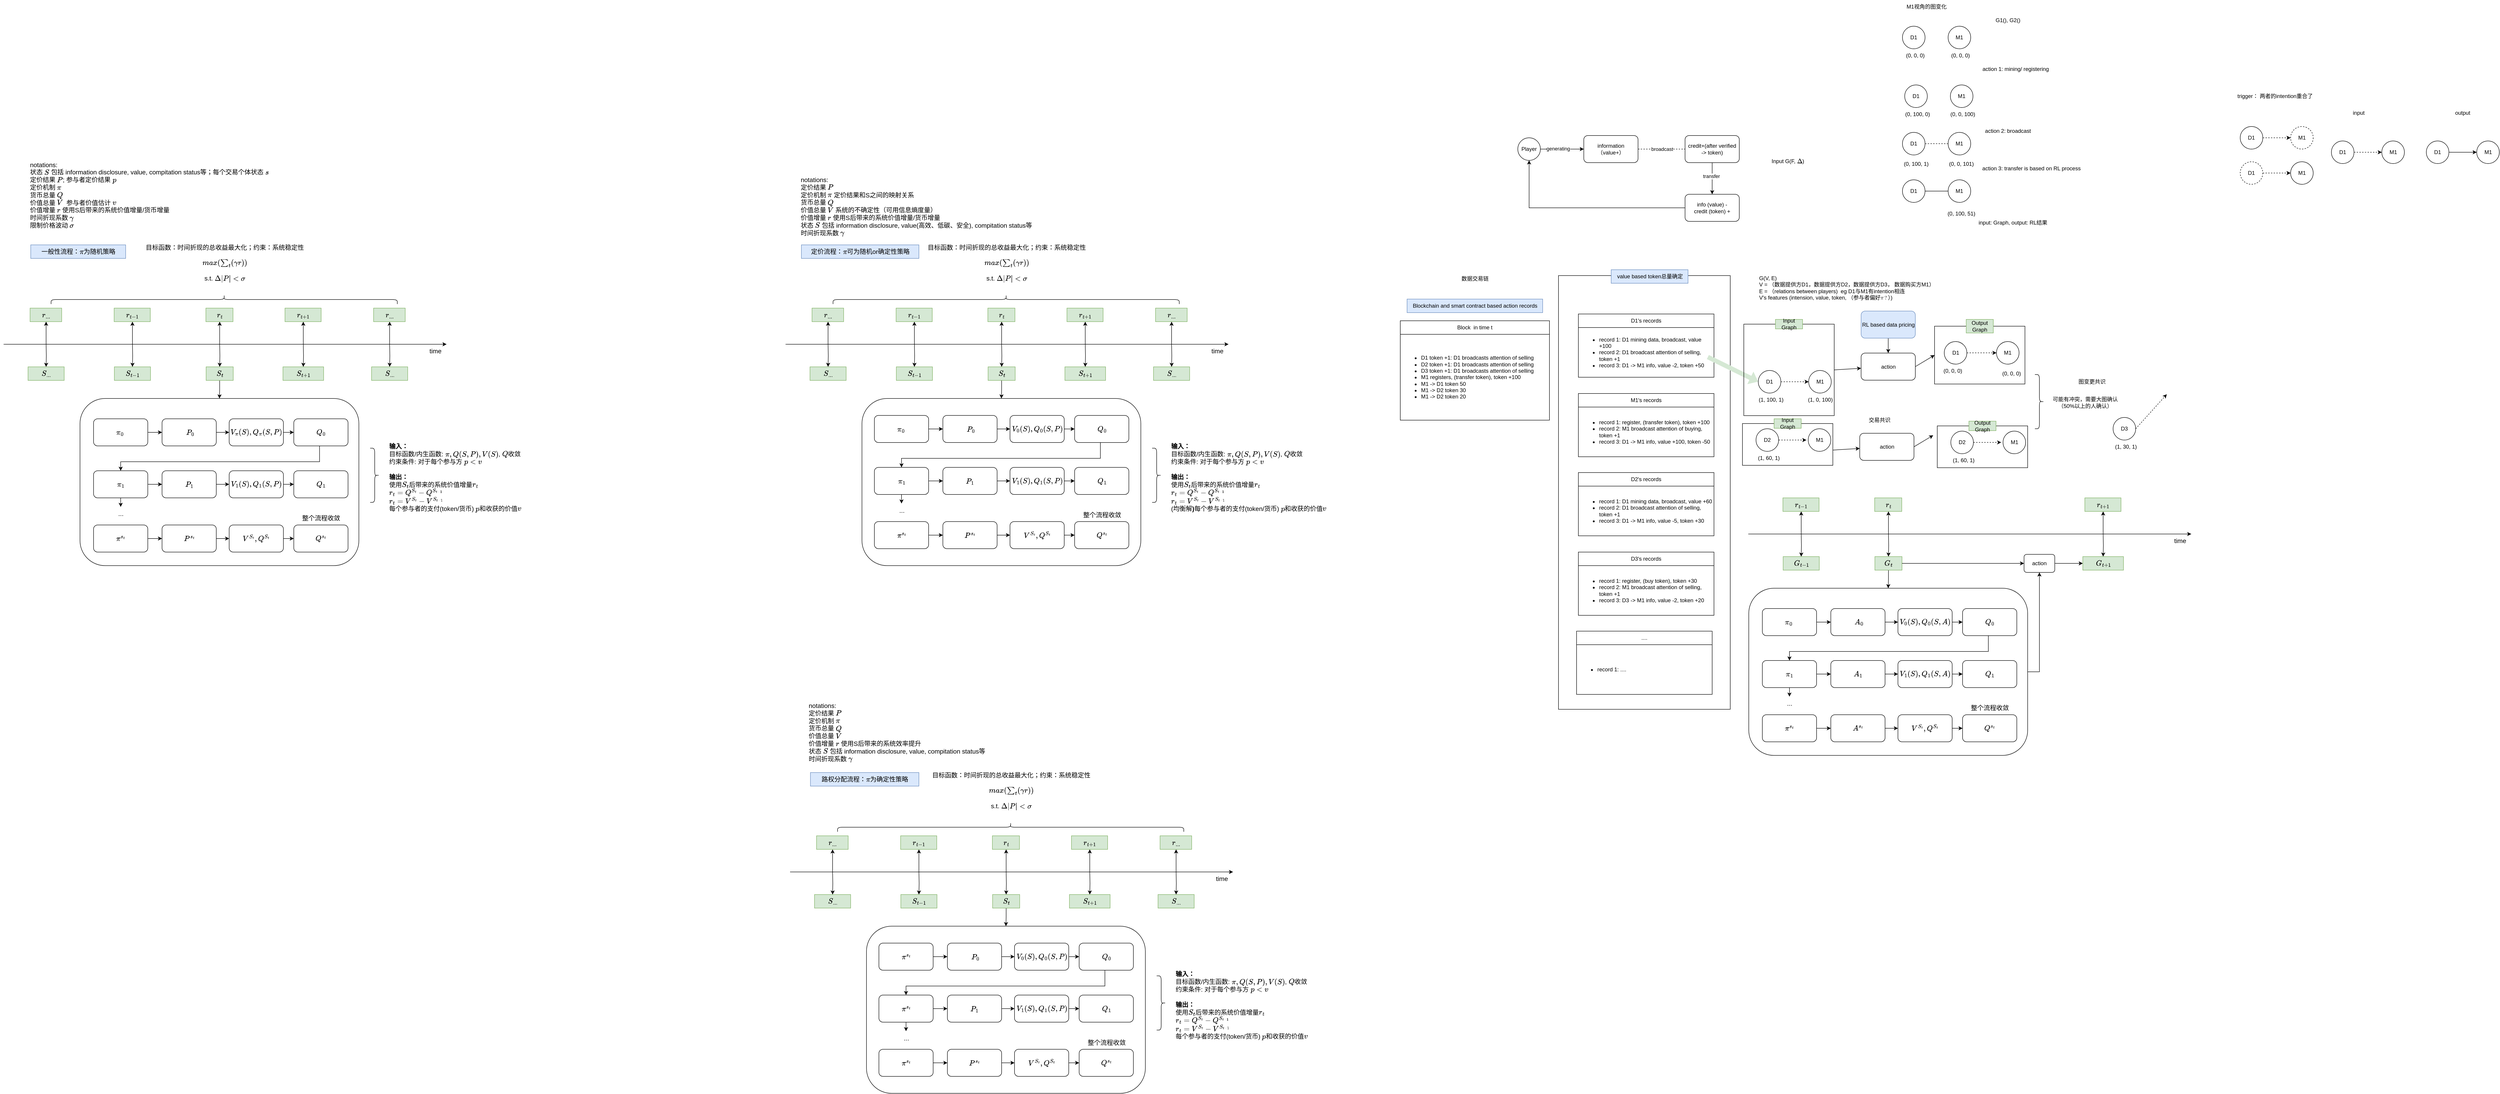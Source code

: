 <mxfile version="20.5.3" type="github">
  <diagram id="Or33N8EPDJmIvoWpYCI0" name="Page-1">
    <mxGraphModel dx="1975" dy="1839" grid="1" gridSize="10" guides="1" tooltips="1" connect="1" arrows="1" fold="1" page="1" pageScale="1" pageWidth="827" pageHeight="1169" math="1" shadow="0">
      <root>
        <mxCell id="0" />
        <mxCell id="1" parent="0" />
        <mxCell id="BjseaTSlBe1rgTazhE21-44" value="" style="rounded=0;whiteSpace=wrap;html=1;fillColor=none;" parent="1" vertex="1">
          <mxGeometry x="3612" y="472" width="200" height="128" as="geometry" />
        </mxCell>
        <mxCell id="ly9WtWkErhVQQYtfc1G0-26" value="" style="rounded=0;whiteSpace=wrap;html=1;fillColor=none;" parent="1" vertex="1">
          <mxGeometry x="3187" y="687.48" width="200" height="92.52" as="geometry" />
        </mxCell>
        <mxCell id="ly9WtWkErhVQQYtfc1G0-27" value="Input Graph" style="text;html=1;strokeColor=#82b366;fillColor=#d5e8d4;align=center;verticalAlign=middle;whiteSpace=wrap;rounded=0;" parent="1" vertex="1">
          <mxGeometry x="3257" y="677" width="60" height="20.951" as="geometry" />
        </mxCell>
        <mxCell id="BjseaTSlBe1rgTazhE21-50" value="" style="rounded=0;whiteSpace=wrap;html=1;fillColor=none;" parent="1" vertex="1">
          <mxGeometry x="2780" y="360" width="380" height="960" as="geometry" />
        </mxCell>
        <mxCell id="RMTEwnq6Q48EXE_4IK2A-1" value="" style="endArrow=classic;html=1;rounded=0;fontSize=14;" parent="1" edge="1">
          <mxGeometry width="50" height="50" relative="1" as="geometry">
            <mxPoint x="-660" y="512" as="sourcePoint" />
            <mxPoint x="320" y="512" as="targetPoint" />
          </mxGeometry>
        </mxCell>
        <mxCell id="RMTEwnq6Q48EXE_4IK2A-2" value="time" style="text;html=1;align=center;verticalAlign=middle;resizable=0;points=[];autosize=1;strokeColor=none;fillColor=none;fontSize=14;" parent="1" vertex="1">
          <mxGeometry x="270" y="512" width="50" height="30" as="geometry" />
        </mxCell>
        <mxCell id="RMTEwnq6Q48EXE_4IK2A-36" value="" style="rounded=1;whiteSpace=wrap;html=1;fontSize=14;" parent="1" vertex="1">
          <mxGeometry x="-491" y="632" width="617" height="370" as="geometry" />
        </mxCell>
        <mxCell id="RMTEwnq6Q48EXE_4IK2A-37" value="" style="edgeStyle=orthogonalEdgeStyle;rounded=0;orthogonalLoop=1;jettySize=auto;html=1;fontSize=14;" parent="1" source="RMTEwnq6Q48EXE_4IK2A-38" target="RMTEwnq6Q48EXE_4IK2A-40" edge="1">
          <mxGeometry relative="1" as="geometry" />
        </mxCell>
        <mxCell id="RMTEwnq6Q48EXE_4IK2A-38" value="\(\pi_0\)&amp;nbsp;" style="rounded=1;whiteSpace=wrap;html=1;fontSize=14;" parent="1" vertex="1">
          <mxGeometry x="-461" y="677" width="120" height="60" as="geometry" />
        </mxCell>
        <mxCell id="RMTEwnq6Q48EXE_4IK2A-39" value="" style="edgeStyle=orthogonalEdgeStyle;rounded=0;orthogonalLoop=1;jettySize=auto;html=1;fontSize=14;" parent="1" source="RMTEwnq6Q48EXE_4IK2A-40" target="RMTEwnq6Q48EXE_4IK2A-43" edge="1">
          <mxGeometry relative="1" as="geometry" />
        </mxCell>
        <mxCell id="RMTEwnq6Q48EXE_4IK2A-40" value="&amp;nbsp;\(P_0\)" style="rounded=1;whiteSpace=wrap;html=1;fontSize=14;" parent="1" vertex="1">
          <mxGeometry x="-309.5" y="677" width="120" height="60" as="geometry" />
        </mxCell>
        <mxCell id="RMTEwnq6Q48EXE_4IK2A-42" value="" style="edgeStyle=orthogonalEdgeStyle;rounded=0;orthogonalLoop=1;jettySize=auto;html=1;fontSize=14;" parent="1" source="RMTEwnq6Q48EXE_4IK2A-43" target="RMTEwnq6Q48EXE_4IK2A-45" edge="1">
          <mxGeometry relative="1" as="geometry" />
        </mxCell>
        <mxCell id="RMTEwnq6Q48EXE_4IK2A-43" value="\(V_\pi(S), Q_\pi(S, P)\)" style="rounded=1;whiteSpace=wrap;html=1;fontSize=14;" parent="1" vertex="1">
          <mxGeometry x="-161" y="677" width="120" height="60" as="geometry" />
        </mxCell>
        <mxCell id="RMTEwnq6Q48EXE_4IK2A-44" value="" style="edgeStyle=orthogonalEdgeStyle;rounded=0;orthogonalLoop=1;jettySize=auto;html=1;fontSize=14;" parent="1" source="RMTEwnq6Q48EXE_4IK2A-45" target="RMTEwnq6Q48EXE_4IK2A-47" edge="1">
          <mxGeometry relative="1" as="geometry">
            <Array as="points">
              <mxPoint x="39" y="772" />
              <mxPoint x="-401" y="772" />
            </Array>
          </mxGeometry>
        </mxCell>
        <mxCell id="RMTEwnq6Q48EXE_4IK2A-45" value="\(Q_0\)" style="whiteSpace=wrap;html=1;rounded=1;fontSize=14;" parent="1" vertex="1">
          <mxGeometry x="-18" y="677" width="120" height="60" as="geometry" />
        </mxCell>
        <mxCell id="RMTEwnq6Q48EXE_4IK2A-51" value="" style="edgeStyle=orthogonalEdgeStyle;rounded=0;orthogonalLoop=1;jettySize=auto;html=1;fontSize=14;" parent="1" source="RMTEwnq6Q48EXE_4IK2A-47" target="RMTEwnq6Q48EXE_4IK2A-50" edge="1">
          <mxGeometry relative="1" as="geometry" />
        </mxCell>
        <mxCell id="RMTEwnq6Q48EXE_4IK2A-60" value="" style="edgeStyle=orthogonalEdgeStyle;rounded=0;orthogonalLoop=1;jettySize=auto;html=1;fontSize=14;" parent="1" source="RMTEwnq6Q48EXE_4IK2A-47" edge="1">
          <mxGeometry relative="1" as="geometry">
            <mxPoint x="-401" y="872" as="targetPoint" />
          </mxGeometry>
        </mxCell>
        <mxCell id="RMTEwnq6Q48EXE_4IK2A-47" value="\(\pi_1\)" style="whiteSpace=wrap;html=1;rounded=1;fontSize=14;" parent="1" vertex="1">
          <mxGeometry x="-461" y="792" width="120" height="60" as="geometry" />
        </mxCell>
        <mxCell id="RMTEwnq6Q48EXE_4IK2A-48" value="一般性流程：\(\pi\)为随机策略" style="text;html=1;align=center;verticalAlign=middle;resizable=0;points=[];autosize=1;strokeColor=#6c8ebf;fillColor=#dae8fc;fontSize=14;" parent="1" vertex="1">
          <mxGeometry x="-600" y="292" width="210" height="30" as="geometry" />
        </mxCell>
        <mxCell id="RMTEwnq6Q48EXE_4IK2A-54" value="" style="edgeStyle=orthogonalEdgeStyle;rounded=0;orthogonalLoop=1;jettySize=auto;html=1;fontSize=14;" parent="1" source="RMTEwnq6Q48EXE_4IK2A-50" target="RMTEwnq6Q48EXE_4IK2A-53" edge="1">
          <mxGeometry relative="1" as="geometry" />
        </mxCell>
        <mxCell id="RMTEwnq6Q48EXE_4IK2A-50" value="\(P_1\)" style="whiteSpace=wrap;html=1;rounded=1;fontSize=14;" parent="1" vertex="1">
          <mxGeometry x="-309.5" y="792" width="120" height="60" as="geometry" />
        </mxCell>
        <mxCell id="RMTEwnq6Q48EXE_4IK2A-52" value="&lt;div style=&quot;text-align: left; font-size: 14px;&quot;&gt;notations:&lt;/div&gt;&lt;div style=&quot;text-align: left;&quot;&gt;状态 \(S\) 包括 information disclosure, value, compitation status等；每个交易个体状态 \(s\)&lt;span style=&quot;background-color: initial;&quot;&gt;&amp;nbsp;&lt;/span&gt;&lt;/div&gt;&lt;span style=&quot;font-size: 14px;&quot;&gt;&lt;div style=&quot;text-align: left; font-size: 14px;&quot;&gt;定价结果 \(P\);&amp;nbsp;&lt;span style=&quot;background-color: initial;&quot;&gt;参与者定价结果 \(p\)&lt;/span&gt;&lt;/div&gt;&lt;div style=&quot;text-align: left; font-size: 14px;&quot;&gt;定价机制 \(\pi\)&lt;/div&gt;&lt;div style=&quot;text-align: left; font-size: 14px;&quot;&gt;货币总量 \(Q\)&lt;/div&gt;&lt;div style=&quot;text-align: left; font-size: 14px;&quot;&gt;价值总量 \(V\)&amp;nbsp; 参与者价值估计 \(v\)&lt;/div&gt;&lt;div style=&quot;text-align: left; font-size: 14px;&quot;&gt;价值增量 \(r\) 使用S后带来的系统价值增量/货币增量&lt;/div&gt;&lt;div style=&quot;text-align: left; font-size: 14px;&quot;&gt;&lt;span style=&quot;background-color: initial;&quot;&gt;时间折现系数 \(\gamma\)&lt;/span&gt;&lt;br&gt;&lt;/div&gt;&lt;div style=&quot;text-align: left; font-size: 14px;&quot;&gt;&lt;span style=&quot;text-align: center; font-size: 14px;&quot;&gt;&lt;div style=&quot;text-align: left; font-size: 14px;&quot;&gt;限制价格波动 \(\sigma\)&lt;/div&gt;&lt;/span&gt;&lt;span style=&quot;text-align: center; font-size: 14px;&quot;&gt;&lt;/span&gt;&lt;/div&gt;&lt;br style=&quot;font-size: 14px;&quot;&gt;&lt;/span&gt;" style="text;html=1;align=center;verticalAlign=middle;resizable=0;points=[];autosize=1;strokeColor=none;fillColor=none;fontSize=14;" parent="1" vertex="1">
          <mxGeometry x="-631" y="100" width="590" height="180" as="geometry" />
        </mxCell>
        <mxCell id="RMTEwnq6Q48EXE_4IK2A-57" value="" style="edgeStyle=orthogonalEdgeStyle;rounded=0;orthogonalLoop=1;jettySize=auto;html=1;fontSize=14;" parent="1" source="RMTEwnq6Q48EXE_4IK2A-53" target="RMTEwnq6Q48EXE_4IK2A-56" edge="1">
          <mxGeometry relative="1" as="geometry" />
        </mxCell>
        <mxCell id="RMTEwnq6Q48EXE_4IK2A-53" value="\(V_1(S), Q_1(S, P)\)" style="whiteSpace=wrap;html=1;rounded=1;fontSize=14;" parent="1" vertex="1">
          <mxGeometry x="-161" y="792" width="120" height="60" as="geometry" />
        </mxCell>
        <mxCell id="RMTEwnq6Q48EXE_4IK2A-56" value="\(Q_1\)" style="whiteSpace=wrap;html=1;rounded=1;fontSize=14;" parent="1" vertex="1">
          <mxGeometry x="-18" y="792" width="120" height="60" as="geometry" />
        </mxCell>
        <mxCell id="RMTEwnq6Q48EXE_4IK2A-61" value="..." style="text;html=1;align=center;verticalAlign=middle;resizable=0;points=[];autosize=1;strokeColor=none;fillColor=none;fontSize=14;" parent="1" vertex="1">
          <mxGeometry x="-421" y="872" width="40" height="30" as="geometry" />
        </mxCell>
        <mxCell id="RMTEwnq6Q48EXE_4IK2A-62" value="整个流程收敛" style="text;html=1;align=center;verticalAlign=middle;resizable=0;points=[];autosize=1;strokeColor=none;fillColor=none;fontSize=14;" parent="1" vertex="1">
          <mxGeometry x="-13" y="882" width="110" height="30" as="geometry" />
        </mxCell>
        <mxCell id="RMTEwnq6Q48EXE_4IK2A-63" value="" style="edgeStyle=orthogonalEdgeStyle;rounded=0;orthogonalLoop=1;jettySize=auto;html=1;fontSize=14;" parent="1" source="RMTEwnq6Q48EXE_4IK2A-65" target="RMTEwnq6Q48EXE_4IK2A-67" edge="1">
          <mxGeometry relative="1" as="geometry" />
        </mxCell>
        <mxCell id="RMTEwnq6Q48EXE_4IK2A-65" value="\(\pi^{s_t}\)" style="whiteSpace=wrap;html=1;rounded=1;fontSize=14;" parent="1" vertex="1">
          <mxGeometry x="-461" y="912" width="120" height="60" as="geometry" />
        </mxCell>
        <mxCell id="RMTEwnq6Q48EXE_4IK2A-66" value="" style="edgeStyle=orthogonalEdgeStyle;rounded=0;orthogonalLoop=1;jettySize=auto;html=1;fontSize=14;" parent="1" source="RMTEwnq6Q48EXE_4IK2A-67" target="RMTEwnq6Q48EXE_4IK2A-69" edge="1">
          <mxGeometry relative="1" as="geometry" />
        </mxCell>
        <mxCell id="RMTEwnq6Q48EXE_4IK2A-67" value="\(P^{s_t}\)" style="whiteSpace=wrap;html=1;rounded=1;fontSize=14;" parent="1" vertex="1">
          <mxGeometry x="-309.5" y="912" width="120" height="60" as="geometry" />
        </mxCell>
        <mxCell id="RMTEwnq6Q48EXE_4IK2A-68" value="" style="edgeStyle=orthogonalEdgeStyle;rounded=0;orthogonalLoop=1;jettySize=auto;html=1;fontSize=14;" parent="1" source="RMTEwnq6Q48EXE_4IK2A-69" target="RMTEwnq6Q48EXE_4IK2A-70" edge="1">
          <mxGeometry relative="1" as="geometry" />
        </mxCell>
        <mxCell id="RMTEwnq6Q48EXE_4IK2A-69" value="\(V^{S_t}, Q^{S_t}\)" style="whiteSpace=wrap;html=1;rounded=1;fontSize=14;" parent="1" vertex="1">
          <mxGeometry x="-161" y="912" width="120" height="60" as="geometry" />
        </mxCell>
        <mxCell id="RMTEwnq6Q48EXE_4IK2A-70" value="\(Q^{s_t}&lt;br style=&quot;font-size: 14px;&quot;&gt;\)" style="whiteSpace=wrap;html=1;rounded=1;fontSize=14;" parent="1" vertex="1">
          <mxGeometry x="-18" y="912" width="120" height="60" as="geometry" />
        </mxCell>
        <mxCell id="858yGKSQ8MIp0IXCv4UQ-4" value="" style="edgeStyle=orthogonalEdgeStyle;rounded=0;orthogonalLoop=1;jettySize=auto;html=1;fontSize=14;" parent="1" source="RMTEwnq6Q48EXE_4IK2A-76" target="RMTEwnq6Q48EXE_4IK2A-36" edge="1">
          <mxGeometry relative="1" as="geometry" />
        </mxCell>
        <mxCell id="RMTEwnq6Q48EXE_4IK2A-77" value="&lt;div style=&quot;font-size: 14px;&quot;&gt;目标函数：&lt;span style=&quot;orphans: 2; widows: 2; font-size: 14px;&quot;&gt;时间折现的总收益最大化；约束：系统稳定性&lt;/span&gt;&lt;/div&gt;&lt;div style=&quot;font-size: 14px;&quot;&gt;&lt;span style=&quot;orphans: 2; widows: 2; font-size: 14px;&quot;&gt;&lt;br style=&quot;font-size: 14px;&quot;&gt;&lt;/span&gt;&lt;/div&gt;&lt;div style=&quot;font-size: 14px;&quot;&gt;\(max(\sum_t(\gamma r))\)&lt;/div&gt;&lt;div style=&quot;font-size: 14px;&quot;&gt;&lt;br style=&quot;font-size: 14px;&quot;&gt;&lt;/div&gt;&lt;div style=&quot;font-size: 14px;&quot;&gt;s.t. \(\Delta|P|&amp;lt;\sigma\)&lt;/div&gt;" style="text;html=1;align=center;verticalAlign=middle;resizable=0;points=[];autosize=1;strokeColor=none;fillColor=none;fontSize=14;" parent="1" vertex="1">
          <mxGeometry x="-356" y="287" width="370" height="90" as="geometry" />
        </mxCell>
        <mxCell id="RMTEwnq6Q48EXE_4IK2A-78" value="" style="shape=curlyBracket;whiteSpace=wrap;html=1;rounded=1;flipH=1;rotation=-90;fontSize=14;" parent="1" vertex="1">
          <mxGeometry x="-182" y="30" width="20" height="766" as="geometry" />
        </mxCell>
        <mxCell id="858yGKSQ8MIp0IXCv4UQ-1" value="" style="shape=curlyBracket;whiteSpace=wrap;html=1;rounded=1;rotation=-180;fontSize=14;" parent="1" vertex="1">
          <mxGeometry x="151" y="742" width="20" height="120" as="geometry" />
        </mxCell>
        <mxCell id="858yGKSQ8MIp0IXCv4UQ-2" value="&lt;b style=&quot;font-size: 14px;&quot;&gt;输入：&lt;br style=&quot;font-size: 14px;&quot;&gt;&lt;/b&gt;目标函数/内生函数: \(\pi, Q(S,P), V(S)\), \(Q\)收敛&lt;br style=&quot;font-size: 14px;&quot;&gt;约束条件: 对于每个参与方 \(p&amp;lt;v\)&amp;nbsp;&lt;br style=&quot;font-size: 14px;&quot;&gt;&lt;br style=&quot;font-size: 14px;&quot;&gt;&lt;b style=&quot;font-size: 14px;&quot;&gt;输出：&lt;br style=&quot;font-size: 14px;&quot;&gt;&lt;/b&gt;使用\(S_t\)后带来的系统价值增量\(r_t\)&lt;br style=&quot;font-size: 14px;&quot;&gt;\(r_t=Q^{S_t}-Q^{S_{t-1}}\)&lt;br style=&quot;font-size: 14px;&quot;&gt;\(r_t=V^{S_t}-V^{S_{t-1}}\)&lt;br style=&quot;font-size: 14px;&quot;&gt;每个参与者的支付(token/货币) \(p\)和收获的价值\(v\)" style="text;html=1;align=left;verticalAlign=middle;resizable=0;points=[];autosize=1;strokeColor=none;fillColor=none;fontSize=14;" parent="1" vertex="1">
          <mxGeometry x="191" y="727" width="350" height="160" as="geometry" />
        </mxCell>
        <mxCell id="858yGKSQ8MIp0IXCv4UQ-19" value="" style="group;fontSize=14;" parent="1" vertex="1" connectable="0">
          <mxGeometry x="-27" y="432" width="75" height="160" as="geometry" />
        </mxCell>
        <mxCell id="858yGKSQ8MIp0IXCv4UQ-15" value="" style="edgeStyle=orthogonalEdgeStyle;rounded=0;orthogonalLoop=1;jettySize=auto;html=1;fontSize=14;" parent="858yGKSQ8MIp0IXCv4UQ-19" target="858yGKSQ8MIp0IXCv4UQ-18" edge="1">
          <mxGeometry relative="1" as="geometry">
            <mxPoint x="30" y="80" as="sourcePoint" />
            <mxPoint x="29.5" y="30" as="targetPoint" />
            <Array as="points">
              <mxPoint x="30" y="55" />
              <mxPoint x="30" y="55" />
            </Array>
          </mxGeometry>
        </mxCell>
        <mxCell id="858yGKSQ8MIp0IXCv4UQ-16" value="\(S_{t+1}\)" style="text;html=1;align=center;verticalAlign=middle;resizable=0;points=[];autosize=1;strokeColor=#82b366;fillColor=#d5e8d4;fontSize=14;" parent="858yGKSQ8MIp0IXCv4UQ-19" vertex="1">
          <mxGeometry x="-15" y="130" width="90" height="30" as="geometry" />
        </mxCell>
        <mxCell id="858yGKSQ8MIp0IXCv4UQ-17" value="" style="edgeStyle=orthogonalEdgeStyle;rounded=0;orthogonalLoop=1;jettySize=auto;html=1;fontSize=14;" parent="858yGKSQ8MIp0IXCv4UQ-19" target="858yGKSQ8MIp0IXCv4UQ-16" edge="1">
          <mxGeometry relative="1" as="geometry">
            <mxPoint x="30" y="80" as="sourcePoint" />
            <mxPoint x="39.514" y="40" as="targetPoint" />
          </mxGeometry>
        </mxCell>
        <mxCell id="858yGKSQ8MIp0IXCv4UQ-18" value="\(r_{t+1}\)" style="text;html=1;align=center;verticalAlign=middle;resizable=0;points=[];autosize=1;strokeColor=#82b366;fillColor=#d5e8d4;fontSize=14;" parent="858yGKSQ8MIp0IXCv4UQ-19" vertex="1">
          <mxGeometry x="-10.5" width="80" height="30" as="geometry" />
        </mxCell>
        <mxCell id="858yGKSQ8MIp0IXCv4UQ-21" value="" style="group;fontSize=14;" parent="1" vertex="1" connectable="0">
          <mxGeometry x="-405" y="432" width="70" height="160" as="geometry" />
        </mxCell>
        <mxCell id="858yGKSQ8MIp0IXCv4UQ-11" value="" style="edgeStyle=orthogonalEdgeStyle;rounded=0;orthogonalLoop=1;jettySize=auto;html=1;fontSize=14;" parent="858yGKSQ8MIp0IXCv4UQ-21" target="858yGKSQ8MIp0IXCv4UQ-14" edge="1">
          <mxGeometry relative="1" as="geometry">
            <mxPoint x="30" y="80" as="sourcePoint" />
            <mxPoint x="29.5" y="30" as="targetPoint" />
            <Array as="points">
              <mxPoint x="30" y="55" />
              <mxPoint x="30" y="55" />
            </Array>
          </mxGeometry>
        </mxCell>
        <mxCell id="858yGKSQ8MIp0IXCv4UQ-12" value="\(S_{t-1}\)" style="text;html=1;align=center;verticalAlign=middle;resizable=0;points=[];autosize=1;strokeColor=#82b366;fillColor=#d5e8d4;fontSize=14;" parent="858yGKSQ8MIp0IXCv4UQ-21" vertex="1">
          <mxGeometry x="-10" y="130" width="80" height="30" as="geometry" />
        </mxCell>
        <mxCell id="858yGKSQ8MIp0IXCv4UQ-13" value="" style="edgeStyle=orthogonalEdgeStyle;rounded=0;orthogonalLoop=1;jettySize=auto;html=1;fontSize=14;" parent="858yGKSQ8MIp0IXCv4UQ-21" target="858yGKSQ8MIp0IXCv4UQ-12" edge="1">
          <mxGeometry relative="1" as="geometry">
            <mxPoint x="30" y="80" as="sourcePoint" />
            <mxPoint x="39.514" y="40" as="targetPoint" />
          </mxGeometry>
        </mxCell>
        <mxCell id="858yGKSQ8MIp0IXCv4UQ-14" value="\(r_{t-1}\)" style="text;html=1;align=center;verticalAlign=middle;resizable=0;points=[];autosize=1;strokeColor=#82b366;fillColor=#d5e8d4;fontSize=14;" parent="858yGKSQ8MIp0IXCv4UQ-21" vertex="1">
          <mxGeometry x="-10.5" width="80" height="30" as="geometry" />
        </mxCell>
        <mxCell id="858yGKSQ8MIp0IXCv4UQ-22" value="" style="group;fontSize=14;" parent="1" vertex="1" connectable="0">
          <mxGeometry x="-596" y="432" width="70" height="160" as="geometry" />
        </mxCell>
        <mxCell id="858yGKSQ8MIp0IXCv4UQ-23" value="" style="edgeStyle=orthogonalEdgeStyle;rounded=0;orthogonalLoop=1;jettySize=auto;html=1;fontSize=14;" parent="858yGKSQ8MIp0IXCv4UQ-22" target="858yGKSQ8MIp0IXCv4UQ-26" edge="1">
          <mxGeometry relative="1" as="geometry">
            <mxPoint x="30" y="80" as="sourcePoint" />
            <mxPoint x="29.5" y="30" as="targetPoint" />
            <Array as="points">
              <mxPoint x="30" y="55" />
              <mxPoint x="30" y="55" />
            </Array>
          </mxGeometry>
        </mxCell>
        <mxCell id="858yGKSQ8MIp0IXCv4UQ-24" value="\(S_{...}\)" style="text;html=1;align=center;verticalAlign=middle;resizable=0;points=[];autosize=1;strokeColor=#82b366;fillColor=#d5e8d4;fontSize=14;" parent="858yGKSQ8MIp0IXCv4UQ-22" vertex="1">
          <mxGeometry x="-10" y="130" width="80" height="30" as="geometry" />
        </mxCell>
        <mxCell id="858yGKSQ8MIp0IXCv4UQ-25" value="" style="edgeStyle=orthogonalEdgeStyle;rounded=0;orthogonalLoop=1;jettySize=auto;html=1;fontSize=14;" parent="858yGKSQ8MIp0IXCv4UQ-22" target="858yGKSQ8MIp0IXCv4UQ-24" edge="1">
          <mxGeometry relative="1" as="geometry">
            <mxPoint x="30" y="80" as="sourcePoint" />
            <mxPoint x="39.514" y="40" as="targetPoint" />
          </mxGeometry>
        </mxCell>
        <mxCell id="858yGKSQ8MIp0IXCv4UQ-26" value="\(r_{...}\)" style="text;html=1;align=center;verticalAlign=middle;resizable=0;points=[];autosize=1;strokeColor=#82b366;fillColor=#d5e8d4;fontSize=14;" parent="858yGKSQ8MIp0IXCv4UQ-22" vertex="1">
          <mxGeometry x="-5.5" width="70" height="30" as="geometry" />
        </mxCell>
        <mxCell id="858yGKSQ8MIp0IXCv4UQ-27" value="" style="group;fontSize=14;" parent="1" vertex="1" connectable="0">
          <mxGeometry x="164" y="432" width="70" height="160" as="geometry" />
        </mxCell>
        <mxCell id="858yGKSQ8MIp0IXCv4UQ-28" value="" style="edgeStyle=orthogonalEdgeStyle;rounded=0;orthogonalLoop=1;jettySize=auto;html=1;fontSize=14;" parent="858yGKSQ8MIp0IXCv4UQ-27" target="858yGKSQ8MIp0IXCv4UQ-31" edge="1">
          <mxGeometry relative="1" as="geometry">
            <mxPoint x="30" y="80" as="sourcePoint" />
            <mxPoint x="29.5" y="30" as="targetPoint" />
            <Array as="points">
              <mxPoint x="30" y="55" />
              <mxPoint x="30" y="55" />
            </Array>
          </mxGeometry>
        </mxCell>
        <mxCell id="858yGKSQ8MIp0IXCv4UQ-29" value="\(S_{...}\)" style="text;html=1;align=center;verticalAlign=middle;resizable=0;points=[];autosize=1;strokeColor=#82b366;fillColor=#d5e8d4;fontSize=14;" parent="858yGKSQ8MIp0IXCv4UQ-27" vertex="1">
          <mxGeometry x="-10" y="130" width="80" height="30" as="geometry" />
        </mxCell>
        <mxCell id="858yGKSQ8MIp0IXCv4UQ-30" value="" style="edgeStyle=orthogonalEdgeStyle;rounded=0;orthogonalLoop=1;jettySize=auto;html=1;fontSize=14;" parent="858yGKSQ8MIp0IXCv4UQ-27" target="858yGKSQ8MIp0IXCv4UQ-29" edge="1">
          <mxGeometry relative="1" as="geometry">
            <mxPoint x="30" y="80" as="sourcePoint" />
            <mxPoint x="39.514" y="40" as="targetPoint" />
          </mxGeometry>
        </mxCell>
        <mxCell id="858yGKSQ8MIp0IXCv4UQ-31" value="\(r_{...}\)" style="text;html=1;align=center;verticalAlign=middle;resizable=0;points=[];autosize=1;strokeColor=#82b366;fillColor=#d5e8d4;fontSize=14;" parent="858yGKSQ8MIp0IXCv4UQ-27" vertex="1">
          <mxGeometry x="-5.5" width="70" height="30" as="geometry" />
        </mxCell>
        <mxCell id="858yGKSQ8MIp0IXCv4UQ-32" value="" style="group;fontSize=14;" parent="1" vertex="1" connectable="0">
          <mxGeometry x="-212" y="432" width="60" height="160" as="geometry" />
        </mxCell>
        <mxCell id="RMTEwnq6Q48EXE_4IK2A-75" value="" style="edgeStyle=orthogonalEdgeStyle;rounded=0;orthogonalLoop=1;jettySize=auto;html=1;fontSize=14;" parent="858yGKSQ8MIp0IXCv4UQ-32" target="858yGKSQ8MIp0IXCv4UQ-6" edge="1">
          <mxGeometry relative="1" as="geometry">
            <mxPoint x="30" y="80" as="sourcePoint" />
            <mxPoint x="29.5" y="30" as="targetPoint" />
            <Array as="points">
              <mxPoint x="30" y="55" />
              <mxPoint x="30" y="55" />
            </Array>
          </mxGeometry>
        </mxCell>
        <mxCell id="RMTEwnq6Q48EXE_4IK2A-76" value="\(S_t\)" style="text;html=1;align=center;verticalAlign=middle;resizable=0;points=[];autosize=1;strokeColor=#82b366;fillColor=#d5e8d4;fontSize=14;" parent="858yGKSQ8MIp0IXCv4UQ-32" vertex="1">
          <mxGeometry y="130" width="60" height="30" as="geometry" />
        </mxCell>
        <mxCell id="858yGKSQ8MIp0IXCv4UQ-5" value="" style="edgeStyle=orthogonalEdgeStyle;rounded=0;orthogonalLoop=1;jettySize=auto;html=1;fontSize=14;" parent="858yGKSQ8MIp0IXCv4UQ-32" target="RMTEwnq6Q48EXE_4IK2A-76" edge="1">
          <mxGeometry relative="1" as="geometry">
            <mxPoint x="30" y="80" as="sourcePoint" />
            <mxPoint x="39.514" y="40" as="targetPoint" />
          </mxGeometry>
        </mxCell>
        <mxCell id="858yGKSQ8MIp0IXCv4UQ-6" value="\(r_t\)" style="text;html=1;align=center;verticalAlign=middle;resizable=0;points=[];autosize=1;strokeColor=#82b366;fillColor=#d5e8d4;fontSize=14;" parent="858yGKSQ8MIp0IXCv4UQ-32" vertex="1">
          <mxGeometry x="-0.5" width="60" height="30" as="geometry" />
        </mxCell>
        <mxCell id="858yGKSQ8MIp0IXCv4UQ-94" value="" style="group;fontSize=14;" parent="1" vertex="1" connectable="0">
          <mxGeometry x="1070" y="92" width="1251" height="910" as="geometry" />
        </mxCell>
        <mxCell id="858yGKSQ8MIp0IXCv4UQ-33" value="" style="endArrow=classic;html=1;rounded=0;fontSize=14;" parent="858yGKSQ8MIp0IXCv4UQ-94" edge="1">
          <mxGeometry width="50" height="50" relative="1" as="geometry">
            <mxPoint y="420.0" as="sourcePoint" />
            <mxPoint x="980" y="420.0" as="targetPoint" />
          </mxGeometry>
        </mxCell>
        <mxCell id="858yGKSQ8MIp0IXCv4UQ-34" value="time" style="text;html=1;align=center;verticalAlign=middle;resizable=0;points=[];autosize=1;strokeColor=none;fillColor=none;fontSize=14;" parent="858yGKSQ8MIp0IXCv4UQ-94" vertex="1">
          <mxGeometry x="930" y="420" width="50" height="30" as="geometry" />
        </mxCell>
        <mxCell id="858yGKSQ8MIp0IXCv4UQ-35" value="" style="rounded=1;whiteSpace=wrap;html=1;fontSize=14;" parent="858yGKSQ8MIp0IXCv4UQ-94" vertex="1">
          <mxGeometry x="169" y="540" width="617" height="370" as="geometry" />
        </mxCell>
        <mxCell id="858yGKSQ8MIp0IXCv4UQ-47" value="定价流程：\(\pi\)可为随机or确定性策略" style="text;html=1;align=center;verticalAlign=middle;resizable=0;points=[];autosize=1;strokeColor=#6c8ebf;fillColor=#dae8fc;fontSize=14;" parent="858yGKSQ8MIp0IXCv4UQ-94" vertex="1">
          <mxGeometry x="35" y="200" width="260" height="30" as="geometry" />
        </mxCell>
        <mxCell id="858yGKSQ8MIp0IXCv4UQ-50" value="&lt;div style=&quot;text-align: left; font-size: 14px;&quot;&gt;notations:&amp;nbsp;&lt;/div&gt;&lt;span style=&quot;font-size: 14px;&quot;&gt;&lt;div style=&quot;text-align: left; font-size: 14px;&quot;&gt;定价结果 \(P\)&lt;/div&gt;&lt;div style=&quot;text-align: left; font-size: 14px;&quot;&gt;定价机制 \(\pi\) 定价结果和S之间的映射关系&lt;/div&gt;&lt;div style=&quot;text-align: left; font-size: 14px;&quot;&gt;货币总量 \(Q\) &amp;nbsp;&lt;/div&gt;&lt;div style=&quot;text-align: left; font-size: 14px;&quot;&gt;价值总量 \(V\) 系统的不确定性（可用信息熵度量）&lt;/div&gt;&lt;/span&gt;&lt;span style=&quot;font-size: 14px;&quot;&gt;&lt;div style=&quot;text-align: left; font-size: 14px;&quot;&gt;价值增量 \(r\) 使用S后带来的系统价值增量/货币增量&lt;/div&gt;&lt;div style=&quot;text-align: left; font-size: 14px;&quot;&gt;状态 \(S\) 包括 information disclosure, value(高效、低碳、安全), compitation status等&lt;/div&gt;&lt;div style=&quot;text-align: left; font-size: 14px;&quot;&gt;时间折现系数 \(\gamma\)&lt;/div&gt;&lt;/span&gt;&lt;span style=&quot;font-size: 14px;&quot;&gt;&lt;br style=&quot;font-size: 14px;&quot;&gt;&lt;/span&gt;" style="text;html=1;align=center;verticalAlign=middle;resizable=0;points=[];autosize=1;strokeColor=none;fillColor=none;fontSize=14;" parent="858yGKSQ8MIp0IXCv4UQ-94" vertex="1">
          <mxGeometry x="14" y="43" width="550" height="160" as="geometry" />
        </mxCell>
        <mxCell id="858yGKSQ8MIp0IXCv4UQ-64" value="" style="edgeStyle=orthogonalEdgeStyle;rounded=0;orthogonalLoop=1;jettySize=auto;html=1;fontSize=14;" parent="858yGKSQ8MIp0IXCv4UQ-94" source="858yGKSQ8MIp0IXCv4UQ-91" target="858yGKSQ8MIp0IXCv4UQ-35" edge="1">
          <mxGeometry relative="1" as="geometry" />
        </mxCell>
        <mxCell id="858yGKSQ8MIp0IXCv4UQ-65" value="&lt;div style=&quot;font-size: 14px;&quot;&gt;目标函数：&lt;span style=&quot;orphans: 2; widows: 2; font-size: 14px;&quot;&gt;时间折现的总收益最大化；约束：系统稳定性&lt;/span&gt;&lt;/div&gt;&lt;div style=&quot;font-size: 14px;&quot;&gt;&lt;span style=&quot;orphans: 2; widows: 2; font-size: 14px;&quot;&gt;&lt;br style=&quot;font-size: 14px;&quot;&gt;&lt;/span&gt;&lt;/div&gt;&lt;div style=&quot;font-size: 14px;&quot;&gt;\(max(\sum_t(\gamma r))\)&lt;/div&gt;&lt;div style=&quot;font-size: 14px;&quot;&gt;&lt;br style=&quot;font-size: 14px;&quot;&gt;&lt;/div&gt;&lt;div style=&quot;font-size: 14px;&quot;&gt;s.t. \(\Delta|P|&amp;lt;\sigma\)&lt;/div&gt;" style="text;html=1;align=center;verticalAlign=middle;resizable=0;points=[];autosize=1;strokeColor=none;fillColor=none;fontSize=14;" parent="858yGKSQ8MIp0IXCv4UQ-94" vertex="1">
          <mxGeometry x="304" y="195" width="370" height="90" as="geometry" />
        </mxCell>
        <mxCell id="858yGKSQ8MIp0IXCv4UQ-66" value="" style="shape=curlyBracket;whiteSpace=wrap;html=1;rounded=1;flipH=1;rotation=-90;fontSize=14;" parent="858yGKSQ8MIp0IXCv4UQ-94" vertex="1">
          <mxGeometry x="478" y="-62" width="20" height="766" as="geometry" />
        </mxCell>
        <mxCell id="858yGKSQ8MIp0IXCv4UQ-67" value="" style="shape=curlyBracket;whiteSpace=wrap;html=1;rounded=1;rotation=-180;fontSize=14;" parent="858yGKSQ8MIp0IXCv4UQ-94" vertex="1">
          <mxGeometry x="811" y="650" width="20" height="120" as="geometry" />
        </mxCell>
        <mxCell id="858yGKSQ8MIp0IXCv4UQ-68" value="&lt;b style=&quot;font-size: 14px;&quot;&gt;输入：&lt;br style=&quot;font-size: 14px;&quot;&gt;&lt;/b&gt;目标函数/内生函数: \(\pi, Q(S,P), V(S)\), \(Q\)收敛&lt;br style=&quot;font-size: 14px;&quot;&gt;约束条件: 对于每个参与方 \(p&amp;lt;v\)&amp;nbsp;&lt;br style=&quot;font-size: 14px;&quot;&gt;&lt;br style=&quot;font-size: 14px;&quot;&gt;&lt;b style=&quot;font-size: 14px;&quot;&gt;输出：&lt;br style=&quot;font-size: 14px;&quot;&gt;&lt;/b&gt;使用\(S_t\)后带来的系统价值增量\(r_t\)&lt;br style=&quot;font-size: 14px;&quot;&gt;\(r_t=Q^{S_t}-Q^{S_{t-1}}\)&lt;br style=&quot;font-size: 14px;&quot;&gt;\(r_t=V^{S_t}-V^{S_{t-1}}\)&lt;br style=&quot;font-size: 14px;&quot;&gt;(均衡解&lt;b style=&quot;font-size: 14px;&quot;&gt;)&lt;/b&gt;每个参与者的支付(token/货币) \(p\)和收获的价值\(v\)" style="text;html=1;align=left;verticalAlign=middle;resizable=0;points=[];autosize=1;strokeColor=none;fillColor=none;fontSize=14;" parent="858yGKSQ8MIp0IXCv4UQ-94" vertex="1">
          <mxGeometry x="851" y="635" width="400" height="160" as="geometry" />
        </mxCell>
        <mxCell id="858yGKSQ8MIp0IXCv4UQ-69" value="" style="group;fontSize=14;" parent="858yGKSQ8MIp0IXCv4UQ-94" vertex="1" connectable="0">
          <mxGeometry x="633" y="340" width="75" height="160" as="geometry" />
        </mxCell>
        <mxCell id="858yGKSQ8MIp0IXCv4UQ-70" value="" style="edgeStyle=orthogonalEdgeStyle;rounded=0;orthogonalLoop=1;jettySize=auto;html=1;fontSize=14;" parent="858yGKSQ8MIp0IXCv4UQ-69" target="858yGKSQ8MIp0IXCv4UQ-73" edge="1">
          <mxGeometry relative="1" as="geometry">
            <mxPoint x="30" y="80" as="sourcePoint" />
            <mxPoint x="29.5" y="30" as="targetPoint" />
            <Array as="points">
              <mxPoint x="30" y="55" />
              <mxPoint x="30" y="55" />
            </Array>
          </mxGeometry>
        </mxCell>
        <mxCell id="858yGKSQ8MIp0IXCv4UQ-71" value="\(S_{t+1}\)" style="text;html=1;align=center;verticalAlign=middle;resizable=0;points=[];autosize=1;strokeColor=#82b366;fillColor=#d5e8d4;fontSize=14;" parent="858yGKSQ8MIp0IXCv4UQ-69" vertex="1">
          <mxGeometry x="-15" y="130" width="90" height="30" as="geometry" />
        </mxCell>
        <mxCell id="858yGKSQ8MIp0IXCv4UQ-72" value="" style="edgeStyle=orthogonalEdgeStyle;rounded=0;orthogonalLoop=1;jettySize=auto;html=1;fontSize=14;" parent="858yGKSQ8MIp0IXCv4UQ-69" target="858yGKSQ8MIp0IXCv4UQ-71" edge="1">
          <mxGeometry relative="1" as="geometry">
            <mxPoint x="30" y="80" as="sourcePoint" />
            <mxPoint x="39.514" y="40" as="targetPoint" />
          </mxGeometry>
        </mxCell>
        <mxCell id="858yGKSQ8MIp0IXCv4UQ-73" value="\(r_{t+1}\)" style="text;html=1;align=center;verticalAlign=middle;resizable=0;points=[];autosize=1;strokeColor=#82b366;fillColor=#d5e8d4;fontSize=14;" parent="858yGKSQ8MIp0IXCv4UQ-69" vertex="1">
          <mxGeometry x="-10.5" width="80" height="30" as="geometry" />
        </mxCell>
        <mxCell id="858yGKSQ8MIp0IXCv4UQ-74" value="" style="group;fontSize=14;" parent="858yGKSQ8MIp0IXCv4UQ-94" vertex="1" connectable="0">
          <mxGeometry x="255" y="340" width="70" height="160" as="geometry" />
        </mxCell>
        <mxCell id="858yGKSQ8MIp0IXCv4UQ-75" value="" style="edgeStyle=orthogonalEdgeStyle;rounded=0;orthogonalLoop=1;jettySize=auto;html=1;fontSize=14;" parent="858yGKSQ8MIp0IXCv4UQ-74" target="858yGKSQ8MIp0IXCv4UQ-78" edge="1">
          <mxGeometry relative="1" as="geometry">
            <mxPoint x="30" y="80" as="sourcePoint" />
            <mxPoint x="29.5" y="30" as="targetPoint" />
            <Array as="points">
              <mxPoint x="30" y="55" />
              <mxPoint x="30" y="55" />
            </Array>
          </mxGeometry>
        </mxCell>
        <mxCell id="858yGKSQ8MIp0IXCv4UQ-76" value="\(S_{t-1}\)" style="text;html=1;align=center;verticalAlign=middle;resizable=0;points=[];autosize=1;strokeColor=#82b366;fillColor=#d5e8d4;fontSize=14;" parent="858yGKSQ8MIp0IXCv4UQ-74" vertex="1">
          <mxGeometry x="-10" y="130" width="80" height="30" as="geometry" />
        </mxCell>
        <mxCell id="858yGKSQ8MIp0IXCv4UQ-77" value="" style="edgeStyle=orthogonalEdgeStyle;rounded=0;orthogonalLoop=1;jettySize=auto;html=1;fontSize=14;" parent="858yGKSQ8MIp0IXCv4UQ-74" target="858yGKSQ8MIp0IXCv4UQ-76" edge="1">
          <mxGeometry relative="1" as="geometry">
            <mxPoint x="30" y="80" as="sourcePoint" />
            <mxPoint x="39.514" y="40" as="targetPoint" />
          </mxGeometry>
        </mxCell>
        <mxCell id="858yGKSQ8MIp0IXCv4UQ-78" value="\(r_{t-1}\)" style="text;html=1;align=center;verticalAlign=middle;resizable=0;points=[];autosize=1;strokeColor=#82b366;fillColor=#d5e8d4;fontSize=14;" parent="858yGKSQ8MIp0IXCv4UQ-74" vertex="1">
          <mxGeometry x="-10.5" width="80" height="30" as="geometry" />
        </mxCell>
        <mxCell id="858yGKSQ8MIp0IXCv4UQ-79" value="" style="group;fontSize=14;" parent="858yGKSQ8MIp0IXCv4UQ-94" vertex="1" connectable="0">
          <mxGeometry x="64" y="340" width="70" height="160" as="geometry" />
        </mxCell>
        <mxCell id="858yGKSQ8MIp0IXCv4UQ-80" value="" style="edgeStyle=orthogonalEdgeStyle;rounded=0;orthogonalLoop=1;jettySize=auto;html=1;fontSize=14;" parent="858yGKSQ8MIp0IXCv4UQ-79" target="858yGKSQ8MIp0IXCv4UQ-83" edge="1">
          <mxGeometry relative="1" as="geometry">
            <mxPoint x="30" y="80" as="sourcePoint" />
            <mxPoint x="29.5" y="30" as="targetPoint" />
            <Array as="points">
              <mxPoint x="30" y="55" />
              <mxPoint x="30" y="55" />
            </Array>
          </mxGeometry>
        </mxCell>
        <mxCell id="858yGKSQ8MIp0IXCv4UQ-81" value="\(S_{...}\)" style="text;html=1;align=center;verticalAlign=middle;resizable=0;points=[];autosize=1;strokeColor=#82b366;fillColor=#d5e8d4;fontSize=14;" parent="858yGKSQ8MIp0IXCv4UQ-79" vertex="1">
          <mxGeometry x="-10" y="130" width="80" height="30" as="geometry" />
        </mxCell>
        <mxCell id="858yGKSQ8MIp0IXCv4UQ-82" value="" style="edgeStyle=orthogonalEdgeStyle;rounded=0;orthogonalLoop=1;jettySize=auto;html=1;fontSize=14;" parent="858yGKSQ8MIp0IXCv4UQ-79" target="858yGKSQ8MIp0IXCv4UQ-81" edge="1">
          <mxGeometry relative="1" as="geometry">
            <mxPoint x="30" y="80" as="sourcePoint" />
            <mxPoint x="39.514" y="40" as="targetPoint" />
          </mxGeometry>
        </mxCell>
        <mxCell id="858yGKSQ8MIp0IXCv4UQ-83" value="\(r_{...}\)" style="text;html=1;align=center;verticalAlign=middle;resizable=0;points=[];autosize=1;strokeColor=#82b366;fillColor=#d5e8d4;fontSize=14;" parent="858yGKSQ8MIp0IXCv4UQ-79" vertex="1">
          <mxGeometry x="-5.5" width="70" height="30" as="geometry" />
        </mxCell>
        <mxCell id="858yGKSQ8MIp0IXCv4UQ-84" value="" style="group;fontSize=14;" parent="858yGKSQ8MIp0IXCv4UQ-94" vertex="1" connectable="0">
          <mxGeometry x="824" y="340" width="70" height="160" as="geometry" />
        </mxCell>
        <mxCell id="858yGKSQ8MIp0IXCv4UQ-85" value="" style="edgeStyle=orthogonalEdgeStyle;rounded=0;orthogonalLoop=1;jettySize=auto;html=1;fontSize=14;" parent="858yGKSQ8MIp0IXCv4UQ-84" target="858yGKSQ8MIp0IXCv4UQ-88" edge="1">
          <mxGeometry relative="1" as="geometry">
            <mxPoint x="30" y="80" as="sourcePoint" />
            <mxPoint x="29.5" y="30" as="targetPoint" />
            <Array as="points">
              <mxPoint x="30" y="55" />
              <mxPoint x="30" y="55" />
            </Array>
          </mxGeometry>
        </mxCell>
        <mxCell id="858yGKSQ8MIp0IXCv4UQ-86" value="\(S_{...}\)" style="text;html=1;align=center;verticalAlign=middle;resizable=0;points=[];autosize=1;strokeColor=#82b366;fillColor=#d5e8d4;fontSize=14;" parent="858yGKSQ8MIp0IXCv4UQ-84" vertex="1">
          <mxGeometry x="-10" y="130" width="80" height="30" as="geometry" />
        </mxCell>
        <mxCell id="858yGKSQ8MIp0IXCv4UQ-87" value="" style="edgeStyle=orthogonalEdgeStyle;rounded=0;orthogonalLoop=1;jettySize=auto;html=1;fontSize=14;" parent="858yGKSQ8MIp0IXCv4UQ-84" target="858yGKSQ8MIp0IXCv4UQ-86" edge="1">
          <mxGeometry relative="1" as="geometry">
            <mxPoint x="30" y="80" as="sourcePoint" />
            <mxPoint x="39.514" y="40" as="targetPoint" />
          </mxGeometry>
        </mxCell>
        <mxCell id="858yGKSQ8MIp0IXCv4UQ-88" value="\(r_{...}\)" style="text;html=1;align=center;verticalAlign=middle;resizable=0;points=[];autosize=1;strokeColor=#82b366;fillColor=#d5e8d4;fontSize=14;" parent="858yGKSQ8MIp0IXCv4UQ-84" vertex="1">
          <mxGeometry x="-5.5" width="70" height="30" as="geometry" />
        </mxCell>
        <mxCell id="858yGKSQ8MIp0IXCv4UQ-89" value="" style="group;fontSize=14;" parent="858yGKSQ8MIp0IXCv4UQ-94" vertex="1" connectable="0">
          <mxGeometry x="448" y="340" width="60" height="160" as="geometry" />
        </mxCell>
        <mxCell id="858yGKSQ8MIp0IXCv4UQ-90" value="" style="edgeStyle=orthogonalEdgeStyle;rounded=0;orthogonalLoop=1;jettySize=auto;html=1;fontSize=14;" parent="858yGKSQ8MIp0IXCv4UQ-89" target="858yGKSQ8MIp0IXCv4UQ-93" edge="1">
          <mxGeometry relative="1" as="geometry">
            <mxPoint x="30" y="80" as="sourcePoint" />
            <mxPoint x="29.5" y="30" as="targetPoint" />
            <Array as="points">
              <mxPoint x="30" y="55" />
              <mxPoint x="30" y="55" />
            </Array>
          </mxGeometry>
        </mxCell>
        <mxCell id="858yGKSQ8MIp0IXCv4UQ-91" value="\(S_t\)" style="text;html=1;align=center;verticalAlign=middle;resizable=0;points=[];autosize=1;strokeColor=#82b366;fillColor=#d5e8d4;fontSize=14;" parent="858yGKSQ8MIp0IXCv4UQ-89" vertex="1">
          <mxGeometry y="130" width="60" height="30" as="geometry" />
        </mxCell>
        <mxCell id="858yGKSQ8MIp0IXCv4UQ-92" value="" style="edgeStyle=orthogonalEdgeStyle;rounded=0;orthogonalLoop=1;jettySize=auto;html=1;fontSize=14;" parent="858yGKSQ8MIp0IXCv4UQ-89" target="858yGKSQ8MIp0IXCv4UQ-91" edge="1">
          <mxGeometry relative="1" as="geometry">
            <mxPoint x="30" y="80" as="sourcePoint" />
            <mxPoint x="39.514" y="40" as="targetPoint" />
          </mxGeometry>
        </mxCell>
        <mxCell id="858yGKSQ8MIp0IXCv4UQ-93" value="\(r_t\)" style="text;html=1;align=center;verticalAlign=middle;resizable=0;points=[];autosize=1;strokeColor=#82b366;fillColor=#d5e8d4;fontSize=14;" parent="858yGKSQ8MIp0IXCv4UQ-89" vertex="1">
          <mxGeometry x="-0.5" width="60" height="30" as="geometry" />
        </mxCell>
        <mxCell id="858yGKSQ8MIp0IXCv4UQ-158" value="\(\pi_0\)&amp;nbsp;" style="rounded=1;whiteSpace=wrap;html=1;fontSize=14;" parent="858yGKSQ8MIp0IXCv4UQ-94" vertex="1">
          <mxGeometry x="196.5" y="577.5" width="120" height="60" as="geometry" />
        </mxCell>
        <mxCell id="858yGKSQ8MIp0IXCv4UQ-160" value="&amp;nbsp;\(P_0\)" style="rounded=1;whiteSpace=wrap;html=1;fontSize=14;" parent="858yGKSQ8MIp0IXCv4UQ-94" vertex="1">
          <mxGeometry x="348" y="577.5" width="120" height="60" as="geometry" />
        </mxCell>
        <mxCell id="858yGKSQ8MIp0IXCv4UQ-157" value="" style="edgeStyle=orthogonalEdgeStyle;rounded=0;orthogonalLoop=1;jettySize=auto;html=1;fontSize=14;" parent="858yGKSQ8MIp0IXCv4UQ-94" source="858yGKSQ8MIp0IXCv4UQ-158" target="858yGKSQ8MIp0IXCv4UQ-160" edge="1">
          <mxGeometry relative="1" as="geometry" />
        </mxCell>
        <mxCell id="858yGKSQ8MIp0IXCv4UQ-162" value="\(V_0(S), Q_0(S, P)\)" style="rounded=1;whiteSpace=wrap;html=1;fontSize=14;" parent="858yGKSQ8MIp0IXCv4UQ-94" vertex="1">
          <mxGeometry x="496.5" y="577.5" width="120" height="60" as="geometry" />
        </mxCell>
        <mxCell id="858yGKSQ8MIp0IXCv4UQ-159" value="" style="edgeStyle=orthogonalEdgeStyle;rounded=0;orthogonalLoop=1;jettySize=auto;html=1;fontSize=14;" parent="858yGKSQ8MIp0IXCv4UQ-94" source="858yGKSQ8MIp0IXCv4UQ-160" target="858yGKSQ8MIp0IXCv4UQ-162" edge="1">
          <mxGeometry relative="1" as="geometry" />
        </mxCell>
        <mxCell id="858yGKSQ8MIp0IXCv4UQ-164" value="\(Q_0\)" style="whiteSpace=wrap;html=1;rounded=1;fontSize=14;" parent="858yGKSQ8MIp0IXCv4UQ-94" vertex="1">
          <mxGeometry x="639.5" y="577.5" width="120" height="60" as="geometry" />
        </mxCell>
        <mxCell id="858yGKSQ8MIp0IXCv4UQ-161" value="" style="edgeStyle=orthogonalEdgeStyle;rounded=0;orthogonalLoop=1;jettySize=auto;html=1;fontSize=14;" parent="858yGKSQ8MIp0IXCv4UQ-94" source="858yGKSQ8MIp0IXCv4UQ-162" target="858yGKSQ8MIp0IXCv4UQ-164" edge="1">
          <mxGeometry relative="1" as="geometry" />
        </mxCell>
        <mxCell id="858yGKSQ8MIp0IXCv4UQ-166" value="" style="edgeStyle=orthogonalEdgeStyle;rounded=0;orthogonalLoop=1;jettySize=auto;html=1;fontSize=14;" parent="858yGKSQ8MIp0IXCv4UQ-94" source="858yGKSQ8MIp0IXCv4UQ-167" edge="1">
          <mxGeometry relative="1" as="geometry">
            <mxPoint x="256.5" y="772.5" as="targetPoint" />
          </mxGeometry>
        </mxCell>
        <mxCell id="858yGKSQ8MIp0IXCv4UQ-167" value="\(\pi_1\)" style="whiteSpace=wrap;html=1;rounded=1;fontSize=14;" parent="858yGKSQ8MIp0IXCv4UQ-94" vertex="1">
          <mxGeometry x="196.5" y="692.5" width="120" height="60" as="geometry" />
        </mxCell>
        <mxCell id="858yGKSQ8MIp0IXCv4UQ-163" value="" style="edgeStyle=orthogonalEdgeStyle;rounded=0;orthogonalLoop=1;jettySize=auto;html=1;fontSize=14;" parent="858yGKSQ8MIp0IXCv4UQ-94" source="858yGKSQ8MIp0IXCv4UQ-164" target="858yGKSQ8MIp0IXCv4UQ-167" edge="1">
          <mxGeometry relative="1" as="geometry">
            <Array as="points">
              <mxPoint x="696.5" y="672.5" />
              <mxPoint x="256.5" y="672.5" />
            </Array>
          </mxGeometry>
        </mxCell>
        <mxCell id="858yGKSQ8MIp0IXCv4UQ-169" value="\(P_1\)" style="whiteSpace=wrap;html=1;rounded=1;fontSize=14;" parent="858yGKSQ8MIp0IXCv4UQ-94" vertex="1">
          <mxGeometry x="348" y="692.5" width="120" height="60" as="geometry" />
        </mxCell>
        <mxCell id="858yGKSQ8MIp0IXCv4UQ-165" value="" style="edgeStyle=orthogonalEdgeStyle;rounded=0;orthogonalLoop=1;jettySize=auto;html=1;fontSize=14;" parent="858yGKSQ8MIp0IXCv4UQ-94" source="858yGKSQ8MIp0IXCv4UQ-167" target="858yGKSQ8MIp0IXCv4UQ-169" edge="1">
          <mxGeometry relative="1" as="geometry" />
        </mxCell>
        <mxCell id="858yGKSQ8MIp0IXCv4UQ-171" value="\(V_1(S), Q_1(S, P)\)" style="whiteSpace=wrap;html=1;rounded=1;fontSize=14;" parent="858yGKSQ8MIp0IXCv4UQ-94" vertex="1">
          <mxGeometry x="496.5" y="692.5" width="120" height="60" as="geometry" />
        </mxCell>
        <mxCell id="858yGKSQ8MIp0IXCv4UQ-168" value="" style="edgeStyle=orthogonalEdgeStyle;rounded=0;orthogonalLoop=1;jettySize=auto;html=1;fontSize=14;" parent="858yGKSQ8MIp0IXCv4UQ-94" source="858yGKSQ8MIp0IXCv4UQ-169" target="858yGKSQ8MIp0IXCv4UQ-171" edge="1">
          <mxGeometry relative="1" as="geometry" />
        </mxCell>
        <mxCell id="858yGKSQ8MIp0IXCv4UQ-172" value="\(Q_1\)" style="whiteSpace=wrap;html=1;rounded=1;fontSize=14;" parent="858yGKSQ8MIp0IXCv4UQ-94" vertex="1">
          <mxGeometry x="639.5" y="692.5" width="120" height="60" as="geometry" />
        </mxCell>
        <mxCell id="858yGKSQ8MIp0IXCv4UQ-170" value="" style="edgeStyle=orthogonalEdgeStyle;rounded=0;orthogonalLoop=1;jettySize=auto;html=1;fontSize=14;" parent="858yGKSQ8MIp0IXCv4UQ-94" source="858yGKSQ8MIp0IXCv4UQ-171" target="858yGKSQ8MIp0IXCv4UQ-172" edge="1">
          <mxGeometry relative="1" as="geometry" />
        </mxCell>
        <mxCell id="858yGKSQ8MIp0IXCv4UQ-173" value="..." style="text;html=1;align=center;verticalAlign=middle;resizable=0;points=[];autosize=1;strokeColor=none;fillColor=none;fontSize=14;" parent="858yGKSQ8MIp0IXCv4UQ-94" vertex="1">
          <mxGeometry x="236.5" y="772.5" width="40" height="30" as="geometry" />
        </mxCell>
        <mxCell id="858yGKSQ8MIp0IXCv4UQ-174" value="整个流程收敛" style="text;html=1;align=center;verticalAlign=middle;resizable=0;points=[];autosize=1;strokeColor=none;fillColor=none;fontSize=14;" parent="858yGKSQ8MIp0IXCv4UQ-94" vertex="1">
          <mxGeometry x="644.5" y="782.5" width="110" height="30" as="geometry" />
        </mxCell>
        <mxCell id="858yGKSQ8MIp0IXCv4UQ-176" value="\(\pi^{s_t}\)" style="whiteSpace=wrap;html=1;rounded=1;fontSize=14;" parent="858yGKSQ8MIp0IXCv4UQ-94" vertex="1">
          <mxGeometry x="196.5" y="812.5" width="120" height="60" as="geometry" />
        </mxCell>
        <mxCell id="858yGKSQ8MIp0IXCv4UQ-178" value="\(P^{s_t}\)" style="whiteSpace=wrap;html=1;rounded=1;fontSize=14;" parent="858yGKSQ8MIp0IXCv4UQ-94" vertex="1">
          <mxGeometry x="348" y="812.5" width="120" height="60" as="geometry" />
        </mxCell>
        <mxCell id="858yGKSQ8MIp0IXCv4UQ-175" value="" style="edgeStyle=orthogonalEdgeStyle;rounded=0;orthogonalLoop=1;jettySize=auto;html=1;fontSize=14;" parent="858yGKSQ8MIp0IXCv4UQ-94" source="858yGKSQ8MIp0IXCv4UQ-176" target="858yGKSQ8MIp0IXCv4UQ-178" edge="1">
          <mxGeometry relative="1" as="geometry" />
        </mxCell>
        <mxCell id="858yGKSQ8MIp0IXCv4UQ-180" value="\(V^{S_t}, Q^{S_t}\)" style="whiteSpace=wrap;html=1;rounded=1;fontSize=14;" parent="858yGKSQ8MIp0IXCv4UQ-94" vertex="1">
          <mxGeometry x="496.5" y="812.5" width="120" height="60" as="geometry" />
        </mxCell>
        <mxCell id="858yGKSQ8MIp0IXCv4UQ-177" value="" style="edgeStyle=orthogonalEdgeStyle;rounded=0;orthogonalLoop=1;jettySize=auto;html=1;fontSize=14;" parent="858yGKSQ8MIp0IXCv4UQ-94" source="858yGKSQ8MIp0IXCv4UQ-178" target="858yGKSQ8MIp0IXCv4UQ-180" edge="1">
          <mxGeometry relative="1" as="geometry" />
        </mxCell>
        <mxCell id="858yGKSQ8MIp0IXCv4UQ-181" value="\(Q^{s_t}&lt;br style=&quot;font-size: 14px;&quot;&gt;\)" style="whiteSpace=wrap;html=1;rounded=1;fontSize=14;" parent="858yGKSQ8MIp0IXCv4UQ-94" vertex="1">
          <mxGeometry x="639.5" y="812.5" width="120" height="60" as="geometry" />
        </mxCell>
        <mxCell id="858yGKSQ8MIp0IXCv4UQ-179" value="" style="edgeStyle=orthogonalEdgeStyle;rounded=0;orthogonalLoop=1;jettySize=auto;html=1;fontSize=14;" parent="858yGKSQ8MIp0IXCv4UQ-94" source="858yGKSQ8MIp0IXCv4UQ-180" target="858yGKSQ8MIp0IXCv4UQ-181" edge="1">
          <mxGeometry relative="1" as="geometry" />
        </mxCell>
        <mxCell id="858yGKSQ8MIp0IXCv4UQ-95" value="" style="group;fontSize=14;" parent="1" vertex="1" connectable="0">
          <mxGeometry x="1080" y="1260" width="1201" height="910" as="geometry" />
        </mxCell>
        <mxCell id="858yGKSQ8MIp0IXCv4UQ-96" value="" style="endArrow=classic;html=1;rounded=0;fontSize=14;" parent="858yGKSQ8MIp0IXCv4UQ-95" edge="1">
          <mxGeometry width="50" height="50" relative="1" as="geometry">
            <mxPoint y="420.0" as="sourcePoint" />
            <mxPoint x="980" y="420.0" as="targetPoint" />
          </mxGeometry>
        </mxCell>
        <mxCell id="858yGKSQ8MIp0IXCv4UQ-97" value="time" style="text;html=1;align=center;verticalAlign=middle;resizable=0;points=[];autosize=1;strokeColor=none;fillColor=none;fontSize=14;" parent="858yGKSQ8MIp0IXCv4UQ-95" vertex="1">
          <mxGeometry x="930" y="420" width="50" height="30" as="geometry" />
        </mxCell>
        <mxCell id="858yGKSQ8MIp0IXCv4UQ-98" value="" style="rounded=1;whiteSpace=wrap;html=1;fontSize=14;" parent="858yGKSQ8MIp0IXCv4UQ-95" vertex="1">
          <mxGeometry x="169" y="540" width="617" height="370" as="geometry" />
        </mxCell>
        <mxCell id="858yGKSQ8MIp0IXCv4UQ-109" value="路权分配流程：\(\pi\)为确定性策略" style="text;html=1;align=center;verticalAlign=middle;resizable=0;points=[];autosize=1;strokeColor=#6c8ebf;fillColor=#dae8fc;fontSize=14;" parent="858yGKSQ8MIp0IXCv4UQ-95" vertex="1">
          <mxGeometry x="45" y="200" width="240" height="30" as="geometry" />
        </mxCell>
        <mxCell id="858yGKSQ8MIp0IXCv4UQ-112" value="&lt;div style=&quot;text-align: left; font-size: 14px;&quot;&gt;notations:&amp;nbsp;&lt;/div&gt;&lt;span style=&quot;font-size: 14px;&quot;&gt;&lt;div style=&quot;text-align: left; font-size: 14px;&quot;&gt;定价结果 \(P\)&lt;/div&gt;&lt;div style=&quot;text-align: left; font-size: 14px;&quot;&gt;定价机制 \(\pi\)&lt;/div&gt;&lt;div style=&quot;text-align: left; font-size: 14px;&quot;&gt;货币总量 \(Q\)&amp;nbsp;&lt;/div&gt;&lt;div style=&quot;text-align: left; font-size: 14px;&quot;&gt;价值总量 \(V\)&lt;/div&gt;&lt;div style=&quot;text-align: left; font-size: 14px;&quot;&gt;价值增量 \(r\) 使用S后带来的系统效率提升&lt;/div&gt;&lt;div style=&quot;text-align: left; font-size: 14px;&quot;&gt;状态 \(S\) 包括 information disclosure, value, compitation status等&lt;/div&gt;&lt;div style=&quot;text-align: left; font-size: 14px;&quot;&gt;&lt;span style=&quot;text-align: center; font-size: 14px;&quot;&gt;&lt;div style=&quot;text-align: left; font-size: 14px;&quot;&gt;时间折现系数 \(\gamma\)&lt;/div&gt;&lt;/span&gt;&lt;span style=&quot;text-align: center; font-size: 14px;&quot;&gt;&lt;/span&gt;&lt;/div&gt;&lt;br style=&quot;font-size: 14px;&quot;&gt;&lt;/span&gt;" style="text;html=1;align=center;verticalAlign=middle;resizable=0;points=[];autosize=1;strokeColor=none;fillColor=none;fontSize=14;" parent="858yGKSQ8MIp0IXCv4UQ-95" vertex="1">
          <mxGeometry x="21" y="39" width="430" height="160" as="geometry" />
        </mxCell>
        <mxCell id="858yGKSQ8MIp0IXCv4UQ-126" value="" style="edgeStyle=orthogonalEdgeStyle;rounded=0;orthogonalLoop=1;jettySize=auto;html=1;fontSize=14;" parent="858yGKSQ8MIp0IXCv4UQ-95" source="858yGKSQ8MIp0IXCv4UQ-153" target="858yGKSQ8MIp0IXCv4UQ-98" edge="1">
          <mxGeometry relative="1" as="geometry" />
        </mxCell>
        <mxCell id="858yGKSQ8MIp0IXCv4UQ-127" value="&lt;div style=&quot;font-size: 14px;&quot;&gt;目标函数：&lt;span style=&quot;orphans: 2; widows: 2; font-size: 14px;&quot;&gt;时间折现的总收益最大化；约束：系统稳定性&lt;/span&gt;&lt;/div&gt;&lt;div style=&quot;font-size: 14px;&quot;&gt;&lt;span style=&quot;orphans: 2; widows: 2; font-size: 14px;&quot;&gt;&lt;br style=&quot;font-size: 14px;&quot;&gt;&lt;/span&gt;&lt;/div&gt;&lt;div style=&quot;font-size: 14px;&quot;&gt;\(max(\sum_t(\gamma r))\)&lt;/div&gt;&lt;div style=&quot;font-size: 14px;&quot;&gt;&lt;br style=&quot;font-size: 14px;&quot;&gt;&lt;/div&gt;&lt;div style=&quot;font-size: 14px;&quot;&gt;s.t. \(\Delta|P|&amp;lt;\sigma\)&lt;/div&gt;" style="text;html=1;align=center;verticalAlign=middle;resizable=0;points=[];autosize=1;strokeColor=none;fillColor=none;fontSize=14;" parent="858yGKSQ8MIp0IXCv4UQ-95" vertex="1">
          <mxGeometry x="304" y="195" width="370" height="90" as="geometry" />
        </mxCell>
        <mxCell id="858yGKSQ8MIp0IXCv4UQ-128" value="" style="shape=curlyBracket;whiteSpace=wrap;html=1;rounded=1;flipH=1;rotation=-90;fontSize=14;" parent="858yGKSQ8MIp0IXCv4UQ-95" vertex="1">
          <mxGeometry x="478" y="-62" width="20" height="766" as="geometry" />
        </mxCell>
        <mxCell id="858yGKSQ8MIp0IXCv4UQ-129" value="" style="shape=curlyBracket;whiteSpace=wrap;html=1;rounded=1;rotation=-180;fontSize=14;" parent="858yGKSQ8MIp0IXCv4UQ-95" vertex="1">
          <mxGeometry x="811" y="650" width="20" height="120" as="geometry" />
        </mxCell>
        <mxCell id="858yGKSQ8MIp0IXCv4UQ-130" value="&lt;b style=&quot;font-size: 14px;&quot;&gt;输入：&lt;br style=&quot;font-size: 14px;&quot;&gt;&lt;/b&gt;目标函数/内生函数: \(\pi, Q(S,P), V(S)\), \(Q\)收敛&lt;br style=&quot;font-size: 14px;&quot;&gt;约束条件: 对于每个参与方 \(p&amp;lt;v\)&amp;nbsp;&lt;br style=&quot;font-size: 14px;&quot;&gt;&lt;br style=&quot;font-size: 14px;&quot;&gt;&lt;b style=&quot;font-size: 14px;&quot;&gt;输出：&lt;br style=&quot;font-size: 14px;&quot;&gt;&lt;/b&gt;使用\(S_t\)后带来的系统价值增量\(r_t\)&lt;br style=&quot;font-size: 14px;&quot;&gt;\(r_t=Q^{S_t}-Q^{S_{t-1}}\)&lt;br style=&quot;font-size: 14px;&quot;&gt;\(r_t=V^{S_t}-V^{S_{t-1}}\)&lt;br style=&quot;font-size: 14px;&quot;&gt;每个参与者的支付(token/货币) \(p\)和收获的价值\(v\)" style="text;html=1;align=left;verticalAlign=middle;resizable=0;points=[];autosize=1;strokeColor=none;fillColor=none;fontSize=14;" parent="858yGKSQ8MIp0IXCv4UQ-95" vertex="1">
          <mxGeometry x="851" y="635" width="350" height="160" as="geometry" />
        </mxCell>
        <mxCell id="858yGKSQ8MIp0IXCv4UQ-131" value="" style="group;fontSize=14;" parent="858yGKSQ8MIp0IXCv4UQ-95" vertex="1" connectable="0">
          <mxGeometry x="633" y="340" width="75" height="160" as="geometry" />
        </mxCell>
        <mxCell id="858yGKSQ8MIp0IXCv4UQ-132" value="" style="edgeStyle=orthogonalEdgeStyle;rounded=0;orthogonalLoop=1;jettySize=auto;html=1;fontSize=14;" parent="858yGKSQ8MIp0IXCv4UQ-131" target="858yGKSQ8MIp0IXCv4UQ-135" edge="1">
          <mxGeometry relative="1" as="geometry">
            <mxPoint x="30" y="80" as="sourcePoint" />
            <mxPoint x="29.5" y="30" as="targetPoint" />
            <Array as="points">
              <mxPoint x="30" y="55" />
              <mxPoint x="30" y="55" />
            </Array>
          </mxGeometry>
        </mxCell>
        <mxCell id="858yGKSQ8MIp0IXCv4UQ-133" value="\(S_{t+1}\)" style="text;html=1;align=center;verticalAlign=middle;resizable=0;points=[];autosize=1;strokeColor=#82b366;fillColor=#d5e8d4;fontSize=14;" parent="858yGKSQ8MIp0IXCv4UQ-131" vertex="1">
          <mxGeometry x="-15" y="130" width="90" height="30" as="geometry" />
        </mxCell>
        <mxCell id="858yGKSQ8MIp0IXCv4UQ-134" value="" style="edgeStyle=orthogonalEdgeStyle;rounded=0;orthogonalLoop=1;jettySize=auto;html=1;fontSize=14;" parent="858yGKSQ8MIp0IXCv4UQ-131" target="858yGKSQ8MIp0IXCv4UQ-133" edge="1">
          <mxGeometry relative="1" as="geometry">
            <mxPoint x="30" y="80" as="sourcePoint" />
            <mxPoint x="39.514" y="40" as="targetPoint" />
          </mxGeometry>
        </mxCell>
        <mxCell id="858yGKSQ8MIp0IXCv4UQ-135" value="\(r_{t+1}\)" style="text;html=1;align=center;verticalAlign=middle;resizable=0;points=[];autosize=1;strokeColor=#82b366;fillColor=#d5e8d4;fontSize=14;" parent="858yGKSQ8MIp0IXCv4UQ-131" vertex="1">
          <mxGeometry x="-10.5" width="80" height="30" as="geometry" />
        </mxCell>
        <mxCell id="858yGKSQ8MIp0IXCv4UQ-136" value="" style="group;fontSize=14;" parent="858yGKSQ8MIp0IXCv4UQ-95" vertex="1" connectable="0">
          <mxGeometry x="255" y="340" width="70" height="160" as="geometry" />
        </mxCell>
        <mxCell id="858yGKSQ8MIp0IXCv4UQ-137" value="" style="edgeStyle=orthogonalEdgeStyle;rounded=0;orthogonalLoop=1;jettySize=auto;html=1;fontSize=14;" parent="858yGKSQ8MIp0IXCv4UQ-136" target="858yGKSQ8MIp0IXCv4UQ-140" edge="1">
          <mxGeometry relative="1" as="geometry">
            <mxPoint x="30" y="80" as="sourcePoint" />
            <mxPoint x="29.5" y="30" as="targetPoint" />
            <Array as="points">
              <mxPoint x="30" y="55" />
              <mxPoint x="30" y="55" />
            </Array>
          </mxGeometry>
        </mxCell>
        <mxCell id="858yGKSQ8MIp0IXCv4UQ-138" value="\(S_{t-1}\)" style="text;html=1;align=center;verticalAlign=middle;resizable=0;points=[];autosize=1;strokeColor=#82b366;fillColor=#d5e8d4;fontSize=14;" parent="858yGKSQ8MIp0IXCv4UQ-136" vertex="1">
          <mxGeometry x="-10" y="130" width="80" height="30" as="geometry" />
        </mxCell>
        <mxCell id="858yGKSQ8MIp0IXCv4UQ-139" value="" style="edgeStyle=orthogonalEdgeStyle;rounded=0;orthogonalLoop=1;jettySize=auto;html=1;fontSize=14;" parent="858yGKSQ8MIp0IXCv4UQ-136" target="858yGKSQ8MIp0IXCv4UQ-138" edge="1">
          <mxGeometry relative="1" as="geometry">
            <mxPoint x="30" y="80" as="sourcePoint" />
            <mxPoint x="39.514" y="40" as="targetPoint" />
          </mxGeometry>
        </mxCell>
        <mxCell id="858yGKSQ8MIp0IXCv4UQ-140" value="\(r_{t-1}\)" style="text;html=1;align=center;verticalAlign=middle;resizable=0;points=[];autosize=1;strokeColor=#82b366;fillColor=#d5e8d4;fontSize=14;" parent="858yGKSQ8MIp0IXCv4UQ-136" vertex="1">
          <mxGeometry x="-10.5" width="80" height="30" as="geometry" />
        </mxCell>
        <mxCell id="858yGKSQ8MIp0IXCv4UQ-141" value="" style="group;fontSize=14;" parent="858yGKSQ8MIp0IXCv4UQ-95" vertex="1" connectable="0">
          <mxGeometry x="64" y="340" width="70" height="160" as="geometry" />
        </mxCell>
        <mxCell id="858yGKSQ8MIp0IXCv4UQ-142" value="" style="edgeStyle=orthogonalEdgeStyle;rounded=0;orthogonalLoop=1;jettySize=auto;html=1;fontSize=14;" parent="858yGKSQ8MIp0IXCv4UQ-141" target="858yGKSQ8MIp0IXCv4UQ-145" edge="1">
          <mxGeometry relative="1" as="geometry">
            <mxPoint x="30" y="80" as="sourcePoint" />
            <mxPoint x="29.5" y="30" as="targetPoint" />
            <Array as="points">
              <mxPoint x="30" y="55" />
              <mxPoint x="30" y="55" />
            </Array>
          </mxGeometry>
        </mxCell>
        <mxCell id="858yGKSQ8MIp0IXCv4UQ-143" value="\(S_{...}\)" style="text;html=1;align=center;verticalAlign=middle;resizable=0;points=[];autosize=1;strokeColor=#82b366;fillColor=#d5e8d4;fontSize=14;" parent="858yGKSQ8MIp0IXCv4UQ-141" vertex="1">
          <mxGeometry x="-10" y="130" width="80" height="30" as="geometry" />
        </mxCell>
        <mxCell id="858yGKSQ8MIp0IXCv4UQ-144" value="" style="edgeStyle=orthogonalEdgeStyle;rounded=0;orthogonalLoop=1;jettySize=auto;html=1;fontSize=14;" parent="858yGKSQ8MIp0IXCv4UQ-141" target="858yGKSQ8MIp0IXCv4UQ-143" edge="1">
          <mxGeometry relative="1" as="geometry">
            <mxPoint x="30" y="80" as="sourcePoint" />
            <mxPoint x="39.514" y="40" as="targetPoint" />
          </mxGeometry>
        </mxCell>
        <mxCell id="858yGKSQ8MIp0IXCv4UQ-145" value="\(r_{...}\)" style="text;html=1;align=center;verticalAlign=middle;resizable=0;points=[];autosize=1;strokeColor=#82b366;fillColor=#d5e8d4;fontSize=14;" parent="858yGKSQ8MIp0IXCv4UQ-141" vertex="1">
          <mxGeometry x="-5.5" width="70" height="30" as="geometry" />
        </mxCell>
        <mxCell id="858yGKSQ8MIp0IXCv4UQ-146" value="" style="group;fontSize=14;" parent="858yGKSQ8MIp0IXCv4UQ-95" vertex="1" connectable="0">
          <mxGeometry x="824" y="340" width="70" height="160" as="geometry" />
        </mxCell>
        <mxCell id="858yGKSQ8MIp0IXCv4UQ-147" value="" style="edgeStyle=orthogonalEdgeStyle;rounded=0;orthogonalLoop=1;jettySize=auto;html=1;fontSize=14;" parent="858yGKSQ8MIp0IXCv4UQ-146" target="858yGKSQ8MIp0IXCv4UQ-150" edge="1">
          <mxGeometry relative="1" as="geometry">
            <mxPoint x="30" y="80" as="sourcePoint" />
            <mxPoint x="29.5" y="30" as="targetPoint" />
            <Array as="points">
              <mxPoint x="30" y="55" />
              <mxPoint x="30" y="55" />
            </Array>
          </mxGeometry>
        </mxCell>
        <mxCell id="858yGKSQ8MIp0IXCv4UQ-148" value="\(S_{...}\)" style="text;html=1;align=center;verticalAlign=middle;resizable=0;points=[];autosize=1;strokeColor=#82b366;fillColor=#d5e8d4;fontSize=14;" parent="858yGKSQ8MIp0IXCv4UQ-146" vertex="1">
          <mxGeometry x="-10" y="130" width="80" height="30" as="geometry" />
        </mxCell>
        <mxCell id="858yGKSQ8MIp0IXCv4UQ-149" value="" style="edgeStyle=orthogonalEdgeStyle;rounded=0;orthogonalLoop=1;jettySize=auto;html=1;fontSize=14;" parent="858yGKSQ8MIp0IXCv4UQ-146" target="858yGKSQ8MIp0IXCv4UQ-148" edge="1">
          <mxGeometry relative="1" as="geometry">
            <mxPoint x="30" y="80" as="sourcePoint" />
            <mxPoint x="39.514" y="40" as="targetPoint" />
          </mxGeometry>
        </mxCell>
        <mxCell id="858yGKSQ8MIp0IXCv4UQ-150" value="\(r_{...}\)" style="text;html=1;align=center;verticalAlign=middle;resizable=0;points=[];autosize=1;strokeColor=#82b366;fillColor=#d5e8d4;fontSize=14;" parent="858yGKSQ8MIp0IXCv4UQ-146" vertex="1">
          <mxGeometry x="-5.5" width="70" height="30" as="geometry" />
        </mxCell>
        <mxCell id="858yGKSQ8MIp0IXCv4UQ-151" value="" style="group;fontSize=14;" parent="858yGKSQ8MIp0IXCv4UQ-95" vertex="1" connectable="0">
          <mxGeometry x="448" y="340" width="60" height="160" as="geometry" />
        </mxCell>
        <mxCell id="858yGKSQ8MIp0IXCv4UQ-152" value="" style="edgeStyle=orthogonalEdgeStyle;rounded=0;orthogonalLoop=1;jettySize=auto;html=1;fontSize=14;" parent="858yGKSQ8MIp0IXCv4UQ-151" target="858yGKSQ8MIp0IXCv4UQ-155" edge="1">
          <mxGeometry relative="1" as="geometry">
            <mxPoint x="30" y="80" as="sourcePoint" />
            <mxPoint x="29.5" y="30" as="targetPoint" />
            <Array as="points">
              <mxPoint x="30" y="55" />
              <mxPoint x="30" y="55" />
            </Array>
          </mxGeometry>
        </mxCell>
        <mxCell id="858yGKSQ8MIp0IXCv4UQ-153" value="\(S_t\)" style="text;html=1;align=center;verticalAlign=middle;resizable=0;points=[];autosize=1;strokeColor=#82b366;fillColor=#d5e8d4;fontSize=14;" parent="858yGKSQ8MIp0IXCv4UQ-151" vertex="1">
          <mxGeometry y="130" width="60" height="30" as="geometry" />
        </mxCell>
        <mxCell id="858yGKSQ8MIp0IXCv4UQ-154" value="" style="edgeStyle=orthogonalEdgeStyle;rounded=0;orthogonalLoop=1;jettySize=auto;html=1;fontSize=14;" parent="858yGKSQ8MIp0IXCv4UQ-151" target="858yGKSQ8MIp0IXCv4UQ-153" edge="1">
          <mxGeometry relative="1" as="geometry">
            <mxPoint x="30" y="80" as="sourcePoint" />
            <mxPoint x="39.514" y="40" as="targetPoint" />
          </mxGeometry>
        </mxCell>
        <mxCell id="858yGKSQ8MIp0IXCv4UQ-155" value="\(r_t\)" style="text;html=1;align=center;verticalAlign=middle;resizable=0;points=[];autosize=1;strokeColor=#82b366;fillColor=#d5e8d4;fontSize=14;" parent="858yGKSQ8MIp0IXCv4UQ-151" vertex="1">
          <mxGeometry x="-0.5" width="60" height="30" as="geometry" />
        </mxCell>
        <mxCell id="858yGKSQ8MIp0IXCv4UQ-183" value="\(\pi^{s_t}\)" style="rounded=1;whiteSpace=wrap;html=1;fontSize=14;" parent="858yGKSQ8MIp0IXCv4UQ-95" vertex="1">
          <mxGeometry x="196.5" y="577.5" width="120" height="60" as="geometry" />
        </mxCell>
        <mxCell id="858yGKSQ8MIp0IXCv4UQ-185" value="&amp;nbsp;\(P_0\)" style="rounded=1;whiteSpace=wrap;html=1;fontSize=14;" parent="858yGKSQ8MIp0IXCv4UQ-95" vertex="1">
          <mxGeometry x="348" y="577.5" width="120" height="60" as="geometry" />
        </mxCell>
        <mxCell id="858yGKSQ8MIp0IXCv4UQ-182" value="" style="edgeStyle=orthogonalEdgeStyle;rounded=0;orthogonalLoop=1;jettySize=auto;html=1;fontSize=14;" parent="858yGKSQ8MIp0IXCv4UQ-95" source="858yGKSQ8MIp0IXCv4UQ-183" target="858yGKSQ8MIp0IXCv4UQ-185" edge="1">
          <mxGeometry relative="1" as="geometry" />
        </mxCell>
        <mxCell id="858yGKSQ8MIp0IXCv4UQ-187" value="\(V_0(S), Q_0(S, P)\)" style="rounded=1;whiteSpace=wrap;html=1;fontSize=14;" parent="858yGKSQ8MIp0IXCv4UQ-95" vertex="1">
          <mxGeometry x="496.5" y="577.5" width="120" height="60" as="geometry" />
        </mxCell>
        <mxCell id="858yGKSQ8MIp0IXCv4UQ-184" value="" style="edgeStyle=orthogonalEdgeStyle;rounded=0;orthogonalLoop=1;jettySize=auto;html=1;fontSize=14;" parent="858yGKSQ8MIp0IXCv4UQ-95" source="858yGKSQ8MIp0IXCv4UQ-185" target="858yGKSQ8MIp0IXCv4UQ-187" edge="1">
          <mxGeometry relative="1" as="geometry" />
        </mxCell>
        <mxCell id="858yGKSQ8MIp0IXCv4UQ-189" value="\(Q_0\)" style="whiteSpace=wrap;html=1;rounded=1;fontSize=14;" parent="858yGKSQ8MIp0IXCv4UQ-95" vertex="1">
          <mxGeometry x="639.5" y="577.5" width="120" height="60" as="geometry" />
        </mxCell>
        <mxCell id="858yGKSQ8MIp0IXCv4UQ-186" value="" style="edgeStyle=orthogonalEdgeStyle;rounded=0;orthogonalLoop=1;jettySize=auto;html=1;fontSize=14;" parent="858yGKSQ8MIp0IXCv4UQ-95" source="858yGKSQ8MIp0IXCv4UQ-187" target="858yGKSQ8MIp0IXCv4UQ-189" edge="1">
          <mxGeometry relative="1" as="geometry" />
        </mxCell>
        <mxCell id="858yGKSQ8MIp0IXCv4UQ-191" value="" style="edgeStyle=orthogonalEdgeStyle;rounded=0;orthogonalLoop=1;jettySize=auto;html=1;fontSize=14;" parent="858yGKSQ8MIp0IXCv4UQ-95" source="858yGKSQ8MIp0IXCv4UQ-192" edge="1">
          <mxGeometry relative="1" as="geometry">
            <mxPoint x="256.5" y="772.5" as="targetPoint" />
          </mxGeometry>
        </mxCell>
        <mxCell id="858yGKSQ8MIp0IXCv4UQ-192" value="\(\pi^{s_t}\)" style="whiteSpace=wrap;html=1;rounded=1;fontSize=14;" parent="858yGKSQ8MIp0IXCv4UQ-95" vertex="1">
          <mxGeometry x="196.5" y="692.5" width="120" height="60" as="geometry" />
        </mxCell>
        <mxCell id="858yGKSQ8MIp0IXCv4UQ-188" value="" style="edgeStyle=orthogonalEdgeStyle;rounded=0;orthogonalLoop=1;jettySize=auto;html=1;fontSize=14;" parent="858yGKSQ8MIp0IXCv4UQ-95" source="858yGKSQ8MIp0IXCv4UQ-189" target="858yGKSQ8MIp0IXCv4UQ-192" edge="1">
          <mxGeometry relative="1" as="geometry">
            <Array as="points">
              <mxPoint x="696.5" y="672.5" />
              <mxPoint x="256.5" y="672.5" />
            </Array>
          </mxGeometry>
        </mxCell>
        <mxCell id="858yGKSQ8MIp0IXCv4UQ-194" value="\(P_1\)" style="whiteSpace=wrap;html=1;rounded=1;fontSize=14;" parent="858yGKSQ8MIp0IXCv4UQ-95" vertex="1">
          <mxGeometry x="348" y="692.5" width="120" height="60" as="geometry" />
        </mxCell>
        <mxCell id="858yGKSQ8MIp0IXCv4UQ-190" value="" style="edgeStyle=orthogonalEdgeStyle;rounded=0;orthogonalLoop=1;jettySize=auto;html=1;fontSize=14;" parent="858yGKSQ8MIp0IXCv4UQ-95" source="858yGKSQ8MIp0IXCv4UQ-192" target="858yGKSQ8MIp0IXCv4UQ-194" edge="1">
          <mxGeometry relative="1" as="geometry" />
        </mxCell>
        <mxCell id="858yGKSQ8MIp0IXCv4UQ-196" value="\(V_1(S), Q_1(S, P)\)" style="whiteSpace=wrap;html=1;rounded=1;fontSize=14;" parent="858yGKSQ8MIp0IXCv4UQ-95" vertex="1">
          <mxGeometry x="496.5" y="692.5" width="120" height="60" as="geometry" />
        </mxCell>
        <mxCell id="858yGKSQ8MIp0IXCv4UQ-193" value="" style="edgeStyle=orthogonalEdgeStyle;rounded=0;orthogonalLoop=1;jettySize=auto;html=1;fontSize=14;" parent="858yGKSQ8MIp0IXCv4UQ-95" source="858yGKSQ8MIp0IXCv4UQ-194" target="858yGKSQ8MIp0IXCv4UQ-196" edge="1">
          <mxGeometry relative="1" as="geometry" />
        </mxCell>
        <mxCell id="858yGKSQ8MIp0IXCv4UQ-197" value="\(Q_1\)" style="whiteSpace=wrap;html=1;rounded=1;fontSize=14;" parent="858yGKSQ8MIp0IXCv4UQ-95" vertex="1">
          <mxGeometry x="639.5" y="692.5" width="120" height="60" as="geometry" />
        </mxCell>
        <mxCell id="858yGKSQ8MIp0IXCv4UQ-195" value="" style="edgeStyle=orthogonalEdgeStyle;rounded=0;orthogonalLoop=1;jettySize=auto;html=1;fontSize=14;" parent="858yGKSQ8MIp0IXCv4UQ-95" source="858yGKSQ8MIp0IXCv4UQ-196" target="858yGKSQ8MIp0IXCv4UQ-197" edge="1">
          <mxGeometry relative="1" as="geometry" />
        </mxCell>
        <mxCell id="858yGKSQ8MIp0IXCv4UQ-198" value="..." style="text;html=1;align=center;verticalAlign=middle;resizable=0;points=[];autosize=1;strokeColor=none;fillColor=none;fontSize=14;" parent="858yGKSQ8MIp0IXCv4UQ-95" vertex="1">
          <mxGeometry x="236.5" y="772.5" width="40" height="30" as="geometry" />
        </mxCell>
        <mxCell id="858yGKSQ8MIp0IXCv4UQ-199" value="整个流程收敛" style="text;html=1;align=center;verticalAlign=middle;resizable=0;points=[];autosize=1;strokeColor=none;fillColor=none;fontSize=14;" parent="858yGKSQ8MIp0IXCv4UQ-95" vertex="1">
          <mxGeometry x="644.5" y="782.5" width="110" height="30" as="geometry" />
        </mxCell>
        <mxCell id="858yGKSQ8MIp0IXCv4UQ-201" value="\(\pi^{s_t}\)" style="whiteSpace=wrap;html=1;rounded=1;fontSize=14;" parent="858yGKSQ8MIp0IXCv4UQ-95" vertex="1">
          <mxGeometry x="196.5" y="812.5" width="120" height="60" as="geometry" />
        </mxCell>
        <mxCell id="858yGKSQ8MIp0IXCv4UQ-203" value="\(P^{s_t}\)" style="whiteSpace=wrap;html=1;rounded=1;fontSize=14;" parent="858yGKSQ8MIp0IXCv4UQ-95" vertex="1">
          <mxGeometry x="348" y="812.5" width="120" height="60" as="geometry" />
        </mxCell>
        <mxCell id="858yGKSQ8MIp0IXCv4UQ-200" value="" style="edgeStyle=orthogonalEdgeStyle;rounded=0;orthogonalLoop=1;jettySize=auto;html=1;fontSize=14;" parent="858yGKSQ8MIp0IXCv4UQ-95" source="858yGKSQ8MIp0IXCv4UQ-201" target="858yGKSQ8MIp0IXCv4UQ-203" edge="1">
          <mxGeometry relative="1" as="geometry" />
        </mxCell>
        <mxCell id="858yGKSQ8MIp0IXCv4UQ-205" value="\(V^{S_t}, Q^{S_t}\)" style="whiteSpace=wrap;html=1;rounded=1;fontSize=14;" parent="858yGKSQ8MIp0IXCv4UQ-95" vertex="1">
          <mxGeometry x="496.5" y="812.5" width="120" height="60" as="geometry" />
        </mxCell>
        <mxCell id="858yGKSQ8MIp0IXCv4UQ-202" value="" style="edgeStyle=orthogonalEdgeStyle;rounded=0;orthogonalLoop=1;jettySize=auto;html=1;fontSize=14;" parent="858yGKSQ8MIp0IXCv4UQ-95" source="858yGKSQ8MIp0IXCv4UQ-203" target="858yGKSQ8MIp0IXCv4UQ-205" edge="1">
          <mxGeometry relative="1" as="geometry" />
        </mxCell>
        <mxCell id="858yGKSQ8MIp0IXCv4UQ-206" value="\(Q^{s_t}&lt;br style=&quot;font-size: 14px;&quot;&gt;\)" style="whiteSpace=wrap;html=1;rounded=1;fontSize=14;" parent="858yGKSQ8MIp0IXCv4UQ-95" vertex="1">
          <mxGeometry x="639.5" y="812.5" width="120" height="60" as="geometry" />
        </mxCell>
        <mxCell id="858yGKSQ8MIp0IXCv4UQ-204" value="" style="edgeStyle=orthogonalEdgeStyle;rounded=0;orthogonalLoop=1;jettySize=auto;html=1;fontSize=14;" parent="858yGKSQ8MIp0IXCv4UQ-95" source="858yGKSQ8MIp0IXCv4UQ-205" target="858yGKSQ8MIp0IXCv4UQ-206" edge="1">
          <mxGeometry relative="1" as="geometry" />
        </mxCell>
        <mxCell id="xwOjfk1AhILG_GxPL8hg-1" value="" style="endArrow=classic;html=1;rounded=0;fontSize=14;" parent="1" edge="1">
          <mxGeometry width="50" height="50" relative="1" as="geometry">
            <mxPoint x="3200" y="932" as="sourcePoint" />
            <mxPoint x="4180" y="932" as="targetPoint" />
          </mxGeometry>
        </mxCell>
        <mxCell id="xwOjfk1AhILG_GxPL8hg-2" value="time" style="text;html=1;align=center;verticalAlign=middle;resizable=0;points=[];autosize=1;strokeColor=none;fillColor=none;fontSize=14;" parent="1" vertex="1">
          <mxGeometry x="4130" y="932" width="50" height="30" as="geometry" />
        </mxCell>
        <mxCell id="BjseaTSlBe1rgTazhE21-182" style="edgeStyle=orthogonalEdgeStyle;rounded=0;orthogonalLoop=1;jettySize=auto;html=1;exitX=1;exitY=0.5;exitDx=0;exitDy=0;entryX=0.5;entryY=1;entryDx=0;entryDy=0;" parent="1" source="xwOjfk1AhILG_GxPL8hg-3" target="BjseaTSlBe1rgTazhE21-177" edge="1">
          <mxGeometry relative="1" as="geometry" />
        </mxCell>
        <mxCell id="xwOjfk1AhILG_GxPL8hg-3" value="" style="rounded=1;whiteSpace=wrap;html=1;fontSize=14;" parent="1" vertex="1">
          <mxGeometry x="3201" y="1052" width="617" height="370" as="geometry" />
        </mxCell>
        <mxCell id="xwOjfk1AhILG_GxPL8hg-4" value="" style="edgeStyle=orthogonalEdgeStyle;rounded=0;orthogonalLoop=1;jettySize=auto;html=1;fontSize=14;" parent="1" source="xwOjfk1AhILG_GxPL8hg-5" target="xwOjfk1AhILG_GxPL8hg-7" edge="1">
          <mxGeometry relative="1" as="geometry" />
        </mxCell>
        <mxCell id="xwOjfk1AhILG_GxPL8hg-5" value="\(\pi_0\)&amp;nbsp;" style="rounded=1;whiteSpace=wrap;html=1;fontSize=14;" parent="1" vertex="1">
          <mxGeometry x="3231" y="1097" width="120" height="60" as="geometry" />
        </mxCell>
        <mxCell id="xwOjfk1AhILG_GxPL8hg-6" value="" style="edgeStyle=orthogonalEdgeStyle;rounded=0;orthogonalLoop=1;jettySize=auto;html=1;fontSize=14;" parent="1" source="xwOjfk1AhILG_GxPL8hg-7" target="xwOjfk1AhILG_GxPL8hg-9" edge="1">
          <mxGeometry relative="1" as="geometry" />
        </mxCell>
        <mxCell id="xwOjfk1AhILG_GxPL8hg-7" value="&amp;nbsp;\(A_0\)" style="rounded=1;whiteSpace=wrap;html=1;fontSize=14;" parent="1" vertex="1">
          <mxGeometry x="3382.5" y="1097" width="120" height="60" as="geometry" />
        </mxCell>
        <mxCell id="xwOjfk1AhILG_GxPL8hg-8" value="" style="edgeStyle=orthogonalEdgeStyle;rounded=0;orthogonalLoop=1;jettySize=auto;html=1;fontSize=14;" parent="1" source="xwOjfk1AhILG_GxPL8hg-9" target="xwOjfk1AhILG_GxPL8hg-11" edge="1">
          <mxGeometry relative="1" as="geometry" />
        </mxCell>
        <mxCell id="xwOjfk1AhILG_GxPL8hg-9" value="\(V_0(S), Q_0(S, A)\)" style="rounded=1;whiteSpace=wrap;html=1;fontSize=14;" parent="1" vertex="1">
          <mxGeometry x="3531" y="1097" width="120" height="60" as="geometry" />
        </mxCell>
        <mxCell id="xwOjfk1AhILG_GxPL8hg-10" value="" style="edgeStyle=orthogonalEdgeStyle;rounded=0;orthogonalLoop=1;jettySize=auto;html=1;fontSize=14;" parent="1" source="xwOjfk1AhILG_GxPL8hg-11" target="xwOjfk1AhILG_GxPL8hg-14" edge="1">
          <mxGeometry relative="1" as="geometry">
            <Array as="points">
              <mxPoint x="3731" y="1192" />
              <mxPoint x="3291" y="1192" />
            </Array>
          </mxGeometry>
        </mxCell>
        <mxCell id="xwOjfk1AhILG_GxPL8hg-11" value="\(Q_0\)" style="whiteSpace=wrap;html=1;rounded=1;fontSize=14;" parent="1" vertex="1">
          <mxGeometry x="3674" y="1097" width="120" height="60" as="geometry" />
        </mxCell>
        <mxCell id="xwOjfk1AhILG_GxPL8hg-12" value="" style="edgeStyle=orthogonalEdgeStyle;rounded=0;orthogonalLoop=1;jettySize=auto;html=1;fontSize=14;" parent="1" source="xwOjfk1AhILG_GxPL8hg-14" target="xwOjfk1AhILG_GxPL8hg-17" edge="1">
          <mxGeometry relative="1" as="geometry" />
        </mxCell>
        <mxCell id="xwOjfk1AhILG_GxPL8hg-13" value="" style="edgeStyle=orthogonalEdgeStyle;rounded=0;orthogonalLoop=1;jettySize=auto;html=1;fontSize=14;" parent="1" source="xwOjfk1AhILG_GxPL8hg-14" edge="1">
          <mxGeometry relative="1" as="geometry">
            <mxPoint x="3291" y="1292" as="targetPoint" />
          </mxGeometry>
        </mxCell>
        <mxCell id="xwOjfk1AhILG_GxPL8hg-14" value="\(\pi_1\)" style="whiteSpace=wrap;html=1;rounded=1;fontSize=14;" parent="1" vertex="1">
          <mxGeometry x="3231" y="1212" width="120" height="60" as="geometry" />
        </mxCell>
        <mxCell id="xwOjfk1AhILG_GxPL8hg-16" value="" style="edgeStyle=orthogonalEdgeStyle;rounded=0;orthogonalLoop=1;jettySize=auto;html=1;fontSize=14;" parent="1" source="xwOjfk1AhILG_GxPL8hg-17" target="xwOjfk1AhILG_GxPL8hg-20" edge="1">
          <mxGeometry relative="1" as="geometry" />
        </mxCell>
        <mxCell id="xwOjfk1AhILG_GxPL8hg-17" value="\(A_1\)" style="whiteSpace=wrap;html=1;rounded=1;fontSize=14;" parent="1" vertex="1">
          <mxGeometry x="3382.5" y="1212" width="120" height="60" as="geometry" />
        </mxCell>
        <mxCell id="xwOjfk1AhILG_GxPL8hg-19" value="" style="edgeStyle=orthogonalEdgeStyle;rounded=0;orthogonalLoop=1;jettySize=auto;html=1;fontSize=14;" parent="1" source="xwOjfk1AhILG_GxPL8hg-20" target="xwOjfk1AhILG_GxPL8hg-21" edge="1">
          <mxGeometry relative="1" as="geometry" />
        </mxCell>
        <mxCell id="xwOjfk1AhILG_GxPL8hg-20" value="\(V_1(S), Q_1(S, A)\)" style="whiteSpace=wrap;html=1;rounded=1;fontSize=14;" parent="1" vertex="1">
          <mxGeometry x="3531" y="1212" width="120" height="60" as="geometry" />
        </mxCell>
        <mxCell id="xwOjfk1AhILG_GxPL8hg-21" value="\(Q_1\)" style="whiteSpace=wrap;html=1;rounded=1;fontSize=14;" parent="1" vertex="1">
          <mxGeometry x="3674" y="1212" width="120" height="60" as="geometry" />
        </mxCell>
        <mxCell id="xwOjfk1AhILG_GxPL8hg-22" value="..." style="text;html=1;align=center;verticalAlign=middle;resizable=0;points=[];autosize=1;strokeColor=none;fillColor=none;fontSize=14;" parent="1" vertex="1">
          <mxGeometry x="3271" y="1292" width="40" height="30" as="geometry" />
        </mxCell>
        <mxCell id="xwOjfk1AhILG_GxPL8hg-23" value="整个流程收敛" style="text;html=1;align=center;verticalAlign=middle;resizable=0;points=[];autosize=1;strokeColor=none;fillColor=none;fontSize=14;" parent="1" vertex="1">
          <mxGeometry x="3679" y="1302" width="110" height="30" as="geometry" />
        </mxCell>
        <mxCell id="xwOjfk1AhILG_GxPL8hg-24" value="" style="edgeStyle=orthogonalEdgeStyle;rounded=0;orthogonalLoop=1;jettySize=auto;html=1;fontSize=14;" parent="1" source="xwOjfk1AhILG_GxPL8hg-25" target="xwOjfk1AhILG_GxPL8hg-27" edge="1">
          <mxGeometry relative="1" as="geometry" />
        </mxCell>
        <mxCell id="xwOjfk1AhILG_GxPL8hg-25" value="\(\pi^{s_t}\)" style="whiteSpace=wrap;html=1;rounded=1;fontSize=14;" parent="1" vertex="1">
          <mxGeometry x="3231" y="1332" width="120" height="60" as="geometry" />
        </mxCell>
        <mxCell id="xwOjfk1AhILG_GxPL8hg-26" value="" style="edgeStyle=orthogonalEdgeStyle;rounded=0;orthogonalLoop=1;jettySize=auto;html=1;fontSize=14;" parent="1" source="xwOjfk1AhILG_GxPL8hg-27" target="xwOjfk1AhILG_GxPL8hg-29" edge="1">
          <mxGeometry relative="1" as="geometry" />
        </mxCell>
        <mxCell id="xwOjfk1AhILG_GxPL8hg-27" value="\(A^{s_t}\)" style="whiteSpace=wrap;html=1;rounded=1;fontSize=14;" parent="1" vertex="1">
          <mxGeometry x="3382.5" y="1332" width="120" height="60" as="geometry" />
        </mxCell>
        <mxCell id="xwOjfk1AhILG_GxPL8hg-28" value="" style="edgeStyle=orthogonalEdgeStyle;rounded=0;orthogonalLoop=1;jettySize=auto;html=1;fontSize=14;" parent="1" source="xwOjfk1AhILG_GxPL8hg-29" target="xwOjfk1AhILG_GxPL8hg-30" edge="1">
          <mxGeometry relative="1" as="geometry" />
        </mxCell>
        <mxCell id="xwOjfk1AhILG_GxPL8hg-29" value="\(V^{S_t}, Q^{S_t}\)" style="whiteSpace=wrap;html=1;rounded=1;fontSize=14;" parent="1" vertex="1">
          <mxGeometry x="3531" y="1332" width="120" height="60" as="geometry" />
        </mxCell>
        <mxCell id="xwOjfk1AhILG_GxPL8hg-30" value="\(Q^{s_t}&lt;br style=&quot;font-size: 14px;&quot;&gt;\)" style="whiteSpace=wrap;html=1;rounded=1;fontSize=14;" parent="1" vertex="1">
          <mxGeometry x="3674" y="1332" width="120" height="60" as="geometry" />
        </mxCell>
        <mxCell id="xwOjfk1AhILG_GxPL8hg-31" value="" style="edgeStyle=orthogonalEdgeStyle;rounded=0;orthogonalLoop=1;jettySize=auto;html=1;fontSize=14;" parent="1" source="xwOjfk1AhILG_GxPL8hg-58" target="xwOjfk1AhILG_GxPL8hg-3" edge="1">
          <mxGeometry relative="1" as="geometry" />
        </mxCell>
        <mxCell id="xwOjfk1AhILG_GxPL8hg-36" value="" style="group;fontSize=14;" parent="1" vertex="1" connectable="0">
          <mxGeometry x="3955" y="852" width="75" height="160" as="geometry" />
        </mxCell>
        <mxCell id="xwOjfk1AhILG_GxPL8hg-37" value="" style="edgeStyle=orthogonalEdgeStyle;rounded=0;orthogonalLoop=1;jettySize=auto;html=1;fontSize=14;" parent="xwOjfk1AhILG_GxPL8hg-36" target="xwOjfk1AhILG_GxPL8hg-40" edge="1">
          <mxGeometry relative="1" as="geometry">
            <mxPoint x="30" y="80" as="sourcePoint" />
            <mxPoint x="29.5" y="30" as="targetPoint" />
            <Array as="points">
              <mxPoint x="30" y="55" />
              <mxPoint x="30" y="55" />
            </Array>
          </mxGeometry>
        </mxCell>
        <mxCell id="xwOjfk1AhILG_GxPL8hg-38" value="\(G_{t+1}\)" style="text;html=1;align=center;verticalAlign=middle;resizable=0;points=[];autosize=1;strokeColor=#82b366;fillColor=#d5e8d4;fontSize=14;" parent="xwOjfk1AhILG_GxPL8hg-36" vertex="1">
          <mxGeometry x="-15" y="130" width="90" height="30" as="geometry" />
        </mxCell>
        <mxCell id="xwOjfk1AhILG_GxPL8hg-39" value="" style="edgeStyle=orthogonalEdgeStyle;rounded=0;orthogonalLoop=1;jettySize=auto;html=1;fontSize=14;" parent="xwOjfk1AhILG_GxPL8hg-36" target="xwOjfk1AhILG_GxPL8hg-38" edge="1">
          <mxGeometry relative="1" as="geometry">
            <mxPoint x="30" y="80" as="sourcePoint" />
            <mxPoint x="39.514" y="40" as="targetPoint" />
          </mxGeometry>
        </mxCell>
        <mxCell id="xwOjfk1AhILG_GxPL8hg-40" value="\(r_{t+1}\)" style="text;html=1;align=center;verticalAlign=middle;resizable=0;points=[];autosize=1;strokeColor=#82b366;fillColor=#d5e8d4;fontSize=14;" parent="xwOjfk1AhILG_GxPL8hg-36" vertex="1">
          <mxGeometry x="-10.5" width="80" height="30" as="geometry" />
        </mxCell>
        <mxCell id="xwOjfk1AhILG_GxPL8hg-41" value="" style="group;fontSize=14;" parent="1" vertex="1" connectable="0">
          <mxGeometry x="3287" y="852" width="70" height="160" as="geometry" />
        </mxCell>
        <mxCell id="xwOjfk1AhILG_GxPL8hg-42" value="" style="edgeStyle=orthogonalEdgeStyle;rounded=0;orthogonalLoop=1;jettySize=auto;html=1;fontSize=14;" parent="xwOjfk1AhILG_GxPL8hg-41" target="xwOjfk1AhILG_GxPL8hg-45" edge="1">
          <mxGeometry relative="1" as="geometry">
            <mxPoint x="30" y="80" as="sourcePoint" />
            <mxPoint x="29.5" y="30" as="targetPoint" />
            <Array as="points">
              <mxPoint x="30" y="55" />
              <mxPoint x="30" y="55" />
            </Array>
          </mxGeometry>
        </mxCell>
        <mxCell id="xwOjfk1AhILG_GxPL8hg-43" value="\(G_{t-1}\)" style="text;html=1;align=center;verticalAlign=middle;resizable=0;points=[];autosize=1;strokeColor=#82b366;fillColor=#d5e8d4;fontSize=14;" parent="xwOjfk1AhILG_GxPL8hg-41" vertex="1">
          <mxGeometry x="-10" y="130" width="80" height="30" as="geometry" />
        </mxCell>
        <mxCell id="xwOjfk1AhILG_GxPL8hg-44" value="" style="edgeStyle=orthogonalEdgeStyle;rounded=0;orthogonalLoop=1;jettySize=auto;html=1;fontSize=14;" parent="xwOjfk1AhILG_GxPL8hg-41" target="xwOjfk1AhILG_GxPL8hg-43" edge="1">
          <mxGeometry relative="1" as="geometry">
            <mxPoint x="30" y="80" as="sourcePoint" />
            <mxPoint x="39.514" y="40" as="targetPoint" />
          </mxGeometry>
        </mxCell>
        <mxCell id="xwOjfk1AhILG_GxPL8hg-45" value="\(r_{t-1}\)" style="text;html=1;align=center;verticalAlign=middle;resizable=0;points=[];autosize=1;strokeColor=#82b366;fillColor=#d5e8d4;fontSize=14;" parent="xwOjfk1AhILG_GxPL8hg-41" vertex="1">
          <mxGeometry x="-10.5" width="80" height="30" as="geometry" />
        </mxCell>
        <mxCell id="xwOjfk1AhILG_GxPL8hg-56" value="" style="group;fontSize=14;" parent="1" vertex="1" connectable="0">
          <mxGeometry x="3480" y="852" width="60" height="160" as="geometry" />
        </mxCell>
        <mxCell id="xwOjfk1AhILG_GxPL8hg-57" value="" style="edgeStyle=orthogonalEdgeStyle;rounded=0;orthogonalLoop=1;jettySize=auto;html=1;fontSize=14;" parent="xwOjfk1AhILG_GxPL8hg-56" target="xwOjfk1AhILG_GxPL8hg-60" edge="1">
          <mxGeometry relative="1" as="geometry">
            <mxPoint x="30" y="80" as="sourcePoint" />
            <mxPoint x="29.5" y="30" as="targetPoint" />
            <Array as="points">
              <mxPoint x="30" y="55" />
              <mxPoint x="30" y="55" />
            </Array>
          </mxGeometry>
        </mxCell>
        <mxCell id="xwOjfk1AhILG_GxPL8hg-58" value="\(G_t\)" style="text;html=1;align=center;verticalAlign=middle;resizable=0;points=[];autosize=1;strokeColor=#82b366;fillColor=#d5e8d4;fontSize=14;" parent="xwOjfk1AhILG_GxPL8hg-56" vertex="1">
          <mxGeometry y="130" width="60" height="30" as="geometry" />
        </mxCell>
        <mxCell id="xwOjfk1AhILG_GxPL8hg-59" value="" style="edgeStyle=orthogonalEdgeStyle;rounded=0;orthogonalLoop=1;jettySize=auto;html=1;fontSize=14;" parent="xwOjfk1AhILG_GxPL8hg-56" target="xwOjfk1AhILG_GxPL8hg-58" edge="1">
          <mxGeometry relative="1" as="geometry">
            <mxPoint x="30" y="80" as="sourcePoint" />
            <mxPoint x="39.514" y="40" as="targetPoint" />
          </mxGeometry>
        </mxCell>
        <mxCell id="xwOjfk1AhILG_GxPL8hg-60" value="\(r_t\)" style="text;html=1;align=center;verticalAlign=middle;resizable=0;points=[];autosize=1;strokeColor=#82b366;fillColor=#d5e8d4;fontSize=14;" parent="xwOjfk1AhILG_GxPL8hg-56" vertex="1">
          <mxGeometry x="-0.5" width="60" height="30" as="geometry" />
        </mxCell>
        <mxCell id="xwOjfk1AhILG_GxPL8hg-113" style="edgeStyle=orthogonalEdgeStyle;rounded=0;orthogonalLoop=1;jettySize=auto;html=1;exitX=1;exitY=0.5;exitDx=0;exitDy=0;entryX=0;entryY=0.5;entryDx=0;entryDy=0;" parent="1" source="xwOjfk1AhILG_GxPL8hg-115" target="xwOjfk1AhILG_GxPL8hg-118" edge="1">
          <mxGeometry relative="1" as="geometry">
            <mxPoint x="2866" y="81.0" as="targetPoint" />
          </mxGeometry>
        </mxCell>
        <mxCell id="xwOjfk1AhILG_GxPL8hg-114" value="generating" style="edgeLabel;html=1;align=center;verticalAlign=middle;resizable=0;points=[];" parent="xwOjfk1AhILG_GxPL8hg-113" vertex="1" connectable="0">
          <mxGeometry x="-0.183" y="1" relative="1" as="geometry">
            <mxPoint as="offset" />
          </mxGeometry>
        </mxCell>
        <mxCell id="xwOjfk1AhILG_GxPL8hg-115" value="Player" style="ellipse;whiteSpace=wrap;html=1;aspect=fixed;" parent="1" vertex="1">
          <mxGeometry x="2690" y="55" width="50" height="50" as="geometry" />
        </mxCell>
        <mxCell id="xwOjfk1AhILG_GxPL8hg-116" value="D1" style="ellipse;whiteSpace=wrap;html=1;aspect=fixed;" parent="1" vertex="1">
          <mxGeometry x="3541" y="-192" width="50" height="50" as="geometry" />
        </mxCell>
        <mxCell id="xwOjfk1AhILG_GxPL8hg-117" value="M1" style="ellipse;whiteSpace=wrap;html=1;aspect=fixed;" parent="1" vertex="1">
          <mxGeometry x="3642" y="-192" width="50" height="50" as="geometry" />
        </mxCell>
        <mxCell id="xwOjfk1AhILG_GxPL8hg-118" value="information&lt;br&gt;（value+）" style="rounded=1;whiteSpace=wrap;html=1;" parent="1" vertex="1">
          <mxGeometry x="2836" y="50" width="120" height="60" as="geometry" />
        </mxCell>
        <mxCell id="xwOjfk1AhILG_GxPL8hg-148" value="" style="edgeStyle=orthogonalEdgeStyle;rounded=0;orthogonalLoop=1;jettySize=auto;html=1;" parent="1" source="xwOjfk1AhILG_GxPL8hg-119" target="xwOjfk1AhILG_GxPL8hg-147" edge="1">
          <mxGeometry relative="1" as="geometry" />
        </mxCell>
        <mxCell id="xwOjfk1AhILG_GxPL8hg-149" value="transfer" style="edgeLabel;html=1;align=center;verticalAlign=middle;resizable=0;points=[];" parent="xwOjfk1AhILG_GxPL8hg-148" vertex="1" connectable="0">
          <mxGeometry x="-0.138" y="-2" relative="1" as="geometry">
            <mxPoint as="offset" />
          </mxGeometry>
        </mxCell>
        <mxCell id="xwOjfk1AhILG_GxPL8hg-119" value="credit+(after verified &lt;br&gt;-&amp;gt; token)" style="rounded=1;whiteSpace=wrap;html=1;" parent="1" vertex="1">
          <mxGeometry x="3060" y="50" width="120" height="60" as="geometry" />
        </mxCell>
        <mxCell id="xwOjfk1AhILG_GxPL8hg-120" value="" style="endArrow=none;dashed=1;html=1;rounded=0;entryX=0;entryY=0.5;entryDx=0;entryDy=0;exitX=1;exitY=0.5;exitDx=0;exitDy=0;" parent="1" source="xwOjfk1AhILG_GxPL8hg-118" target="xwOjfk1AhILG_GxPL8hg-119" edge="1">
          <mxGeometry width="50" height="50" relative="1" as="geometry">
            <mxPoint x="2966.0" y="181" as="sourcePoint" />
            <mxPoint x="3070" y="227" as="targetPoint" />
          </mxGeometry>
        </mxCell>
        <mxCell id="xwOjfk1AhILG_GxPL8hg-121" value="broadcast" style="edgeLabel;html=1;align=center;verticalAlign=middle;resizable=0;points=[];" parent="xwOjfk1AhILG_GxPL8hg-120" vertex="1" connectable="0">
          <mxGeometry x="-0.316" y="-1" relative="1" as="geometry">
            <mxPoint x="17" y="-1" as="offset" />
          </mxGeometry>
        </mxCell>
        <mxCell id="xwOjfk1AhILG_GxPL8hg-122" value="Input G(F, \(\Delta\))" style="text;html=1;align=center;verticalAlign=middle;resizable=0;points=[];autosize=1;strokeColor=none;fillColor=none;" parent="1" vertex="1">
          <mxGeometry x="3222" y="92" width="130" height="30" as="geometry" />
        </mxCell>
        <mxCell id="xwOjfk1AhILG_GxPL8hg-123" value="D1&#39;s records" style="swimlane;fontStyle=0;childLayout=stackLayout;horizontal=1;startSize=30;horizontalStack=0;resizeParent=1;resizeParentMax=0;resizeLast=0;collapsible=1;marginBottom=0;whiteSpace=wrap;html=1;" parent="1" vertex="1">
          <mxGeometry x="2824" y="445" width="300" height="140" as="geometry">
            <mxRectangle x="2824" y="445" width="100" height="30" as="alternateBounds" />
          </mxGeometry>
        </mxCell>
        <mxCell id="xwOjfk1AhILG_GxPL8hg-124" value="&lt;ul&gt;&lt;li&gt;record 1: D1 mining data, broadcast, value +100&lt;/li&gt;&lt;li&gt;record&amp;nbsp;2: D1 broadcast attention of selling, token +1&lt;/li&gt;&lt;li&gt;record 3: D1 -&amp;gt; M1 info, value -2, token +50&lt;/li&gt;&lt;/ul&gt;" style="text;strokeColor=none;fillColor=none;align=left;verticalAlign=middle;spacingLeft=4;spacingRight=4;overflow=hidden;points=[[0,0.5],[1,0.5]];portConstraint=eastwest;rotatable=0;whiteSpace=wrap;html=1;" parent="xwOjfk1AhILG_GxPL8hg-123" vertex="1">
          <mxGeometry y="30" width="300" height="110" as="geometry" />
        </mxCell>
        <mxCell id="xwOjfk1AhILG_GxPL8hg-125" value="Blockchain and smart contract based action records" style="text;html=1;align=center;verticalAlign=middle;resizable=0;points=[];autosize=1;strokeColor=#6c8ebf;fillColor=#dae8fc;" parent="1" vertex="1">
          <mxGeometry x="2445" y="412" width="300" height="30" as="geometry" />
        </mxCell>
        <mxCell id="xwOjfk1AhILG_GxPL8hg-126" value="D1" style="ellipse;whiteSpace=wrap;html=1;aspect=fixed;" parent="1" vertex="1">
          <mxGeometry x="3541" y="43" width="50" height="50" as="geometry" />
        </mxCell>
        <mxCell id="xwOjfk1AhILG_GxPL8hg-127" value="M1" style="ellipse;whiteSpace=wrap;html=1;aspect=fixed;" parent="1" vertex="1">
          <mxGeometry x="3642" y="43" width="50" height="50" as="geometry" />
        </mxCell>
        <mxCell id="xwOjfk1AhILG_GxPL8hg-128" value="D1" style="ellipse;whiteSpace=wrap;html=1;aspect=fixed;" parent="1" vertex="1">
          <mxGeometry x="3541" y="148" width="50" height="50" as="geometry" />
        </mxCell>
        <mxCell id="xwOjfk1AhILG_GxPL8hg-129" value="M1" style="ellipse;whiteSpace=wrap;html=1;aspect=fixed;" parent="1" vertex="1">
          <mxGeometry x="3642" y="148" width="50" height="50" as="geometry" />
        </mxCell>
        <mxCell id="xwOjfk1AhILG_GxPL8hg-130" value="" style="endArrow=none;dashed=1;html=1;rounded=0;entryX=0;entryY=0.5;entryDx=0;entryDy=0;exitX=1;exitY=0.5;exitDx=0;exitDy=0;" parent="1" source="xwOjfk1AhILG_GxPL8hg-126" target="xwOjfk1AhILG_GxPL8hg-127" edge="1">
          <mxGeometry width="50" height="50" relative="1" as="geometry">
            <mxPoint x="3274" y="138" as="sourcePoint" />
            <mxPoint x="3324" y="88" as="targetPoint" />
          </mxGeometry>
        </mxCell>
        <mxCell id="xwOjfk1AhILG_GxPL8hg-131" value="" style="endArrow=none;html=1;rounded=0;entryX=0;entryY=0.5;entryDx=0;entryDy=0;exitX=1;exitY=0.5;exitDx=0;exitDy=0;" parent="1" source="xwOjfk1AhILG_GxPL8hg-128" target="xwOjfk1AhILG_GxPL8hg-129" edge="1">
          <mxGeometry width="50" height="50" relative="1" as="geometry">
            <mxPoint x="3274" y="138" as="sourcePoint" />
            <mxPoint x="3324" y="88" as="targetPoint" />
          </mxGeometry>
        </mxCell>
        <mxCell id="xwOjfk1AhILG_GxPL8hg-132" value="(0, 0, 0)" style="text;html=1;align=center;verticalAlign=middle;resizable=0;points=[];autosize=1;strokeColor=none;fillColor=none;" parent="1" vertex="1">
          <mxGeometry x="3539" y="-142" width="60" height="30" as="geometry" />
        </mxCell>
        <mxCell id="xwOjfk1AhILG_GxPL8hg-133" value="D1" style="ellipse;whiteSpace=wrap;html=1;aspect=fixed;" parent="1" vertex="1">
          <mxGeometry x="3546" y="-62" width="50" height="50" as="geometry" />
        </mxCell>
        <mxCell id="xwOjfk1AhILG_GxPL8hg-134" value="M1" style="ellipse;whiteSpace=wrap;html=1;aspect=fixed;" parent="1" vertex="1">
          <mxGeometry x="3647" y="-62" width="50" height="50" as="geometry" />
        </mxCell>
        <mxCell id="xwOjfk1AhILG_GxPL8hg-135" value="(0, 100, 0)" style="text;html=1;align=center;verticalAlign=middle;resizable=0;points=[];autosize=1;strokeColor=none;fillColor=none;" parent="1" vertex="1">
          <mxGeometry x="3534" y="-12" width="80" height="30" as="geometry" />
        </mxCell>
        <mxCell id="xwOjfk1AhILG_GxPL8hg-136" value="(0, 100, 1)" style="text;html=1;align=center;verticalAlign=middle;resizable=0;points=[];autosize=1;strokeColor=none;fillColor=none;" parent="1" vertex="1">
          <mxGeometry x="3531" y="98" width="80" height="30" as="geometry" />
        </mxCell>
        <mxCell id="xwOjfk1AhILG_GxPL8hg-138" value="M1&#39;s records" style="swimlane;fontStyle=0;childLayout=stackLayout;horizontal=1;startSize=30;horizontalStack=0;resizeParent=1;resizeParentMax=0;resizeLast=0;collapsible=1;marginBottom=0;whiteSpace=wrap;html=1;" parent="1" vertex="1">
          <mxGeometry x="2824" y="621" width="300" height="140" as="geometry" />
        </mxCell>
        <mxCell id="xwOjfk1AhILG_GxPL8hg-139" value="&lt;ul&gt;&lt;li&gt;record 1: register, (transfer token), token +100&lt;/li&gt;&lt;li&gt;record&amp;nbsp;2: M1 broadcast attention of buying, token +1&lt;/li&gt;&lt;li&gt;record 3: D1 -&amp;gt; M1 info, value +100, token -50&lt;/li&gt;&lt;/ul&gt;" style="text;strokeColor=none;fillColor=none;align=left;verticalAlign=middle;spacingLeft=4;spacingRight=4;overflow=hidden;points=[[0,0.5],[1,0.5]];portConstraint=eastwest;rotatable=0;whiteSpace=wrap;html=1;" parent="xwOjfk1AhILG_GxPL8hg-138" vertex="1">
          <mxGeometry y="30" width="300" height="110" as="geometry" />
        </mxCell>
        <mxCell id="xwOjfk1AhILG_GxPL8hg-140" value="action 3: transfer is based on RL process" style="text;html=1;align=center;verticalAlign=middle;resizable=0;points=[];autosize=1;strokeColor=none;fillColor=none;" parent="1" vertex="1">
          <mxGeometry x="3706" y="108" width="240" height="30" as="geometry" />
        </mxCell>
        <mxCell id="xwOjfk1AhILG_GxPL8hg-141" value="action 2: broadcast" style="text;html=1;align=center;verticalAlign=middle;resizable=0;points=[];autosize=1;strokeColor=none;fillColor=none;" parent="1" vertex="1">
          <mxGeometry x="3713.5" y="25" width="120" height="30" as="geometry" />
        </mxCell>
        <mxCell id="xwOjfk1AhILG_GxPL8hg-142" value="action 1: mining/ registering" style="text;html=1;align=center;verticalAlign=middle;resizable=0;points=[];autosize=1;strokeColor=none;fillColor=none;" parent="1" vertex="1">
          <mxGeometry x="3706" y="-112" width="170" height="30" as="geometry" />
        </mxCell>
        <mxCell id="xwOjfk1AhILG_GxPL8hg-143" value="(0, 0, 0)" style="text;html=1;align=center;verticalAlign=middle;resizable=0;points=[];autosize=1;strokeColor=none;fillColor=none;" parent="1" vertex="1">
          <mxGeometry x="3638.5" y="-142" width="60" height="30" as="geometry" />
        </mxCell>
        <mxCell id="xwOjfk1AhILG_GxPL8hg-144" value="(0, 0, 100)" style="text;html=1;align=center;verticalAlign=middle;resizable=0;points=[];autosize=1;strokeColor=none;fillColor=none;" parent="1" vertex="1">
          <mxGeometry x="3633.5" y="-12" width="80" height="30" as="geometry" />
        </mxCell>
        <mxCell id="xwOjfk1AhILG_GxPL8hg-145" value="(0, 0, 101)" style="text;html=1;align=center;verticalAlign=middle;resizable=0;points=[];autosize=1;strokeColor=none;fillColor=none;" parent="1" vertex="1">
          <mxGeometry x="3630.5" y="98" width="80" height="30" as="geometry" />
        </mxCell>
        <mxCell id="xwOjfk1AhILG_GxPL8hg-146" value="(0, 100, 51)" style="text;html=1;align=center;verticalAlign=middle;resizable=0;points=[];autosize=1;strokeColor=none;fillColor=none;" parent="1" vertex="1">
          <mxGeometry x="3630.5" y="208" width="80" height="30" as="geometry" />
        </mxCell>
        <mxCell id="BjseaTSlBe1rgTazhE21-173" style="edgeStyle=orthogonalEdgeStyle;rounded=0;orthogonalLoop=1;jettySize=auto;html=1;entryX=0.5;entryY=1;entryDx=0;entryDy=0;" parent="1" source="xwOjfk1AhILG_GxPL8hg-147" target="xwOjfk1AhILG_GxPL8hg-115" edge="1">
          <mxGeometry relative="1" as="geometry" />
        </mxCell>
        <mxCell id="xwOjfk1AhILG_GxPL8hg-147" value="info (value) -&lt;br&gt;credit (token) +" style="rounded=1;whiteSpace=wrap;html=1;" parent="1" vertex="1">
          <mxGeometry x="3060" y="180" width="120" height="60" as="geometry" />
        </mxCell>
        <mxCell id="xwOjfk1AhILG_GxPL8hg-150" value="G1(), G2()" style="text;html=1;align=center;verticalAlign=middle;resizable=0;points=[];autosize=1;strokeColor=none;fillColor=none;" parent="1" vertex="1">
          <mxGeometry x="3734" y="-220" width="80" height="30" as="geometry" />
        </mxCell>
        <mxCell id="xwOjfk1AhILG_GxPL8hg-151" value="input: Graph, output: RL结果" style="text;html=1;align=center;verticalAlign=middle;resizable=0;points=[];autosize=1;strokeColor=none;fillColor=none;" parent="1" vertex="1">
          <mxGeometry x="3695" y="228" width="180" height="30" as="geometry" />
        </mxCell>
        <mxCell id="BjseaTSlBe1rgTazhE21-1" value="D2&#39;s records" style="swimlane;fontStyle=0;childLayout=stackLayout;horizontal=1;startSize=30;horizontalStack=0;resizeParent=1;resizeParentMax=0;resizeLast=0;collapsible=1;marginBottom=0;whiteSpace=wrap;html=1;" parent="1" vertex="1">
          <mxGeometry x="2824" y="796" width="300" height="140" as="geometry" />
        </mxCell>
        <mxCell id="BjseaTSlBe1rgTazhE21-2" value="&lt;ul&gt;&lt;li&gt;record 1: D1 mining data, broadcast, value +60&lt;/li&gt;&lt;li&gt;record&amp;nbsp;2: D1 broadcast attention of selling, token +1&lt;/li&gt;&lt;li&gt;record 3: D1 -&amp;gt; M1 info, value -5, token +30&lt;/li&gt;&lt;/ul&gt;" style="text;strokeColor=none;fillColor=none;align=left;verticalAlign=middle;spacingLeft=4;spacingRight=4;overflow=hidden;points=[[0,0.5],[1,0.5]];portConstraint=eastwest;rotatable=0;whiteSpace=wrap;html=1;" parent="BjseaTSlBe1rgTazhE21-1" vertex="1">
          <mxGeometry y="30" width="300" height="110" as="geometry" />
        </mxCell>
        <mxCell id="BjseaTSlBe1rgTazhE21-3" value="D3&#39;s records" style="swimlane;fontStyle=0;childLayout=stackLayout;horizontal=1;startSize=30;horizontalStack=0;resizeParent=1;resizeParentMax=0;resizeLast=0;collapsible=1;marginBottom=0;whiteSpace=wrap;html=1;" parent="1" vertex="1">
          <mxGeometry x="2824" y="972" width="300" height="140" as="geometry" />
        </mxCell>
        <mxCell id="BjseaTSlBe1rgTazhE21-4" value="&lt;ul&gt;&lt;li&gt;record 1: register, (buy token), token +30&lt;/li&gt;&lt;li&gt;record&amp;nbsp;2: M1 broadcast attention of selling, token +1&lt;/li&gt;&lt;li&gt;record 3: D3 -&amp;gt; M1 info, value -2, token +20&lt;/li&gt;&lt;/ul&gt;" style="text;strokeColor=none;fillColor=none;align=left;verticalAlign=middle;spacingLeft=4;spacingRight=4;overflow=hidden;points=[[0,0.5],[1,0.5]];portConstraint=eastwest;rotatable=0;whiteSpace=wrap;html=1;" parent="BjseaTSlBe1rgTazhE21-3" vertex="1">
          <mxGeometry y="30" width="300" height="110" as="geometry" />
        </mxCell>
        <mxCell id="BjseaTSlBe1rgTazhE21-18" style="rounded=0;orthogonalLoop=1;jettySize=auto;html=1;exitX=1;exitY=0.5;exitDx=0;exitDy=0;entryX=0;entryY=0.5;entryDx=0;entryDy=0;dashed=1;" parent="1" source="BjseaTSlBe1rgTazhE21-19" target="BjseaTSlBe1rgTazhE21-20" edge="1">
          <mxGeometry relative="1" as="geometry" />
        </mxCell>
        <mxCell id="BjseaTSlBe1rgTazhE21-19" value="D1" style="ellipse;whiteSpace=wrap;html=1;aspect=fixed;" parent="1" vertex="1">
          <mxGeometry x="3633.5" y="506" width="50" height="50" as="geometry" />
        </mxCell>
        <mxCell id="BjseaTSlBe1rgTazhE21-20" value="M1" style="ellipse;whiteSpace=wrap;html=1;aspect=fixed;" parent="1" vertex="1">
          <mxGeometry x="3749" y="506" width="50" height="50" as="geometry" />
        </mxCell>
        <mxCell id="BjseaTSlBe1rgTazhE21-21" value="(0, 0, 0)" style="text;html=1;align=center;verticalAlign=middle;resizable=0;points=[];autosize=1;strokeColor=none;fillColor=none;" parent="1" vertex="1">
          <mxGeometry x="3622" y="556" width="60" height="30" as="geometry" />
        </mxCell>
        <mxCell id="BjseaTSlBe1rgTazhE21-22" value="(0, 0, 0)" style="text;html=1;align=center;verticalAlign=middle;resizable=0;points=[];autosize=1;strokeColor=none;fillColor=none;" parent="1" vertex="1">
          <mxGeometry x="3752" y="562" width="60" height="30" as="geometry" />
        </mxCell>
        <mxCell id="BjseaTSlBe1rgTazhE21-30" value="" style="shape=flexArrow;endArrow=classic;html=1;rounded=0;fillColor=#d5e8d4;strokeColor=none;entryX=0;entryY=0.5;entryDx=0;entryDy=0;" parent="1" target="BjseaTSlBe1rgTazhE21-5" edge="1">
          <mxGeometry width="50" height="50" relative="1" as="geometry">
            <mxPoint x="3110" y="540" as="sourcePoint" />
            <mxPoint x="3160" y="487" as="targetPoint" />
          </mxGeometry>
        </mxCell>
        <mxCell id="BjseaTSlBe1rgTazhE21-47" value="" style="edgeStyle=none;rounded=0;orthogonalLoop=1;jettySize=auto;html=1;" parent="1" source="BjseaTSlBe1rgTazhE21-31" target="BjseaTSlBe1rgTazhE21-46" edge="1">
          <mxGeometry relative="1" as="geometry" />
        </mxCell>
        <mxCell id="BjseaTSlBe1rgTazhE21-31" value="RL based data pricing" style="rounded=1;whiteSpace=wrap;html=1;fillColor=#dae8fc;strokeColor=#6c8ebf;" parent="1" vertex="1">
          <mxGeometry x="3449.5" y="438.5" width="120" height="60" as="geometry" />
        </mxCell>
        <mxCell id="BjseaTSlBe1rgTazhE21-49" style="edgeStyle=none;rounded=0;orthogonalLoop=1;jettySize=auto;html=1;exitX=1;exitY=0.5;exitDx=0;exitDy=0;entryX=0;entryY=0.5;entryDx=0;entryDy=0;" parent="1" source="BjseaTSlBe1rgTazhE21-46" target="BjseaTSlBe1rgTazhE21-44" edge="1">
          <mxGeometry relative="1" as="geometry" />
        </mxCell>
        <mxCell id="BjseaTSlBe1rgTazhE21-46" value="action" style="rounded=1;whiteSpace=wrap;html=1;" parent="1" vertex="1">
          <mxGeometry x="3449.5" y="531.5" width="120" height="60" as="geometry" />
        </mxCell>
        <mxCell id="BjseaTSlBe1rgTazhE21-48" style="edgeStyle=none;rounded=0;orthogonalLoop=1;jettySize=auto;html=1;exitX=1;exitY=0.5;exitDx=0;exitDy=0;" parent="1" source="BjseaTSlBe1rgTazhE21-35" target="BjseaTSlBe1rgTazhE21-46" edge="1">
          <mxGeometry relative="1" as="geometry" />
        </mxCell>
        <mxCell id="BjseaTSlBe1rgTazhE21-51" value="value based token总量确定" style="text;html=1;align=center;verticalAlign=middle;resizable=0;points=[];autosize=1;strokeColor=#6c8ebf;fillColor=#dae8fc;" parent="1" vertex="1">
          <mxGeometry x="2896.591" y="347" width="170" height="30" as="geometry" />
        </mxCell>
        <mxCell id="BjseaTSlBe1rgTazhE21-56" value="...." style="swimlane;fontStyle=0;childLayout=stackLayout;horizontal=1;startSize=30;horizontalStack=0;resizeParent=1;resizeParentMax=0;resizeLast=0;collapsible=1;marginBottom=0;whiteSpace=wrap;html=1;" parent="1" vertex="1">
          <mxGeometry x="2820" y="1147" width="300" height="140" as="geometry" />
        </mxCell>
        <mxCell id="BjseaTSlBe1rgTazhE21-57" value="&lt;ul&gt;&lt;li&gt;record 1: ....&lt;br&gt;&lt;/li&gt;&lt;/ul&gt;" style="text;strokeColor=none;fillColor=none;align=left;verticalAlign=middle;spacingLeft=4;spacingRight=4;overflow=hidden;points=[[0,0.5],[1,0.5]];portConstraint=eastwest;rotatable=0;whiteSpace=wrap;html=1;" parent="BjseaTSlBe1rgTazhE21-56" vertex="1">
          <mxGeometry y="30" width="300" height="110" as="geometry" />
        </mxCell>
        <mxCell id="BjseaTSlBe1rgTazhE21-171" value="&lt;p style=&quot;text-align: justify;&quot;&gt;&lt;/p&gt;&lt;span style=&quot;background-color: initial;&quot;&gt;G(V, E)&amp;nbsp;&lt;/span&gt;&lt;br&gt;&lt;span style=&quot;background-color: initial;&quot;&gt;V = （数据提供方D1，数据提供方D2，数据提供方D3， 数据购买方M1）&lt;/span&gt;&lt;br&gt;&lt;span style=&quot;background-color: initial;&quot;&gt;E = （relations between players)&amp;nbsp; eg D1与M1有intention相连&lt;/span&gt;&lt;br&gt;&lt;span style=&quot;background-color: initial;&quot;&gt;V&#39;s features (intension, value, token, （参与者偏好&lt;/span&gt;&lt;span style=&quot;background-color: initial;&quot; class=&quot;katex&quot;&gt;&lt;span class=&quot;katex-mathml&quot;&gt;&lt;math&gt;&lt;mrow&gt;&lt;mi&gt;π&lt;/mi&gt;&lt;mo&gt;?&lt;/mo&gt;&lt;/mrow&gt;&lt;/math&gt;&lt;/span&gt;&lt;/span&gt;&lt;span style=&quot;background-color: initial;&quot;&gt;）)&lt;/span&gt;&lt;br&gt;&lt;p&gt;&lt;/p&gt;" style="text;html=1;align=left;verticalAlign=middle;resizable=0;points=[];autosize=1;strokeColor=none;fillColor=none;" parent="1" vertex="1">
          <mxGeometry x="3222" y="337" width="410" height="100" as="geometry" />
        </mxCell>
        <mxCell id="BjseaTSlBe1rgTazhE21-172" value="M1视角的图变化" style="text;html=1;align=center;verticalAlign=middle;resizable=0;points=[];autosize=1;strokeColor=none;fillColor=none;" parent="1" vertex="1">
          <mxGeometry x="3539" y="-250" width="110" height="30" as="geometry" />
        </mxCell>
        <mxCell id="BjseaTSlBe1rgTazhE21-184" style="edgeStyle=orthogonalEdgeStyle;rounded=0;orthogonalLoop=1;jettySize=auto;html=1;exitX=1;exitY=0.5;exitDx=0;exitDy=0;" parent="1" source="BjseaTSlBe1rgTazhE21-177" target="xwOjfk1AhILG_GxPL8hg-38" edge="1">
          <mxGeometry relative="1" as="geometry" />
        </mxCell>
        <mxCell id="BjseaTSlBe1rgTazhE21-177" value="action" style="rounded=1;whiteSpace=wrap;html=1;" parent="1" vertex="1">
          <mxGeometry x="3810" y="977" width="68" height="40" as="geometry" />
        </mxCell>
        <mxCell id="BjseaTSlBe1rgTazhE21-183" style="edgeStyle=orthogonalEdgeStyle;rounded=0;orthogonalLoop=1;jettySize=auto;html=1;entryX=0;entryY=0.5;entryDx=0;entryDy=0;" parent="1" source="xwOjfk1AhILG_GxPL8hg-58" target="BjseaTSlBe1rgTazhE21-177" edge="1">
          <mxGeometry relative="1" as="geometry" />
        </mxCell>
        <mxCell id="ly9WtWkErhVQQYtfc1G0-1" value="Block &amp;nbsp;in time t" style="swimlane;fontStyle=0;childLayout=stackLayout;horizontal=1;startSize=30;horizontalStack=0;resizeParent=1;resizeParentMax=0;resizeLast=0;collapsible=1;marginBottom=0;whiteSpace=wrap;html=1;" parent="1" vertex="1">
          <mxGeometry x="2430" y="460" width="330" height="220" as="geometry">
            <mxRectangle x="2824" y="445" width="100" height="30" as="alternateBounds" />
          </mxGeometry>
        </mxCell>
        <mxCell id="ly9WtWkErhVQQYtfc1G0-2" value="&lt;ul&gt;&lt;li&gt;D1 token +1: D1 broadcasts attention of selling&lt;/li&gt;&lt;li&gt;D2 token +1: D1 broadcasts attention of selling&amp;nbsp;&lt;br&gt;&lt;/li&gt;&lt;li&gt;D3 token +1: D1 broadcasts attention of selling&amp;nbsp;&lt;/li&gt;&lt;li&gt;M1 registers, (transfer token), token +100&amp;nbsp;&lt;/li&gt;&lt;li&gt;M1 -&amp;gt; D1 token 50&lt;br&gt;&lt;/li&gt;&lt;li&gt;M1 -&amp;gt; D2 token 30&lt;/li&gt;&lt;li&gt;M1 -&amp;gt; D2 token 20&lt;/li&gt;&lt;/ul&gt;" style="text;strokeColor=none;fillColor=none;align=left;verticalAlign=middle;spacingLeft=4;spacingRight=4;overflow=hidden;points=[[0,0.5],[1,0.5]];portConstraint=eastwest;rotatable=0;whiteSpace=wrap;html=1;" parent="ly9WtWkErhVQQYtfc1G0-1" vertex="1">
          <mxGeometry y="30" width="330" height="190" as="geometry" />
        </mxCell>
        <mxCell id="ly9WtWkErhVQQYtfc1G0-11" style="edgeStyle=none;rounded=0;orthogonalLoop=1;jettySize=auto;html=1;exitX=1;exitY=0.5;exitDx=0;exitDy=0;entryX=0;entryY=0.5;entryDx=0;entryDy=0;dashed=1;" parent="1" source="ly9WtWkErhVQQYtfc1G0-12" edge="1">
          <mxGeometry relative="1" as="geometry">
            <mxPoint x="3328.5" y="724" as="targetPoint" />
          </mxGeometry>
        </mxCell>
        <mxCell id="ly9WtWkErhVQQYtfc1G0-12" value="D2" style="ellipse;whiteSpace=wrap;html=1;aspect=fixed;" parent="1" vertex="1">
          <mxGeometry x="3217" y="699" width="50" height="50" as="geometry" />
        </mxCell>
        <mxCell id="ly9WtWkErhVQQYtfc1G0-13" value="(1, 60, 1)" style="text;html=1;align=center;verticalAlign=middle;resizable=0;points=[];autosize=1;strokeColor=none;fillColor=none;" parent="1" vertex="1">
          <mxGeometry x="3210" y="749" width="70" height="30" as="geometry" />
        </mxCell>
        <mxCell id="ly9WtWkErhVQQYtfc1G0-14" style="edgeStyle=none;rounded=0;orthogonalLoop=1;jettySize=auto;html=1;exitX=1;exitY=0.5;exitDx=0;exitDy=0;entryX=0;entryY=1;entryDx=0;entryDy=0;dashed=1;" parent="1" source="ly9WtWkErhVQQYtfc1G0-15" edge="1">
          <mxGeometry relative="1" as="geometry">
            <mxPoint x="4125.822" y="622.678" as="targetPoint" />
          </mxGeometry>
        </mxCell>
        <mxCell id="ly9WtWkErhVQQYtfc1G0-15" value="D3" style="ellipse;whiteSpace=wrap;html=1;aspect=fixed;" parent="1" vertex="1">
          <mxGeometry x="4007" y="674" width="50" height="50" as="geometry" />
        </mxCell>
        <mxCell id="ly9WtWkErhVQQYtfc1G0-16" value="(1, 30, 1)" style="text;html=1;align=center;verticalAlign=middle;resizable=0;points=[];autosize=1;strokeColor=none;fillColor=none;" parent="1" vertex="1">
          <mxGeometry x="4000" y="724" width="70" height="30" as="geometry" />
        </mxCell>
        <mxCell id="ly9WtWkErhVQQYtfc1G0-17" value="M1" style="ellipse;whiteSpace=wrap;html=1;aspect=fixed;" parent="1" vertex="1">
          <mxGeometry x="3332.5" y="699" width="50" height="50" as="geometry" />
        </mxCell>
        <mxCell id="BjseaTSlBe1rgTazhE21-35" value="" style="rounded=0;whiteSpace=wrap;html=1;fillColor=none;" parent="1" vertex="1">
          <mxGeometry x="3190" y="467.475" width="200" height="202.525" as="geometry" />
        </mxCell>
        <mxCell id="BjseaTSlBe1rgTazhE21-41" value="Input Graph" style="text;html=1;strokeColor=#82b366;fillColor=#d5e8d4;align=center;verticalAlign=middle;whiteSpace=wrap;rounded=0;" parent="1" vertex="1">
          <mxGeometry x="3260" y="457" width="60" height="20.951" as="geometry" />
        </mxCell>
        <mxCell id="BjseaTSlBe1rgTazhE21-5" value="D1" style="ellipse;whiteSpace=wrap;html=1;aspect=fixed;" parent="1" vertex="1">
          <mxGeometry x="3222" y="570" width="50" height="50" as="geometry" />
        </mxCell>
        <mxCell id="BjseaTSlBe1rgTazhE21-7" value="(1, 100, 1)" style="text;html=1;align=center;verticalAlign=middle;resizable=0;points=[];autosize=1;strokeColor=none;fillColor=none;" parent="1" vertex="1">
          <mxGeometry x="3210" y="620" width="80" height="30" as="geometry" />
        </mxCell>
        <mxCell id="ly9WtWkErhVQQYtfc1G0-3" value="M1" style="ellipse;whiteSpace=wrap;html=1;aspect=fixed;" parent="1" vertex="1">
          <mxGeometry x="3333.5" y="570" width="50" height="50" as="geometry" />
        </mxCell>
        <mxCell id="BjseaTSlBe1rgTazhE21-14" style="rounded=0;orthogonalLoop=1;jettySize=auto;html=1;exitX=1;exitY=0.5;exitDx=0;exitDy=0;entryX=0;entryY=0.5;entryDx=0;entryDy=0;dashed=1;" parent="1" source="BjseaTSlBe1rgTazhE21-5" target="ly9WtWkErhVQQYtfc1G0-3" edge="1">
          <mxGeometry relative="1" as="geometry">
            <mxPoint x="3340.822" y="595.322" as="targetPoint" />
          </mxGeometry>
        </mxCell>
        <mxCell id="ly9WtWkErhVQQYtfc1G0-4" value="(1, 0, 100)" style="text;html=1;align=center;verticalAlign=middle;resizable=0;points=[];autosize=1;strokeColor=none;fillColor=none;" parent="1" vertex="1">
          <mxGeometry x="3318.5" y="620" width="80" height="30" as="geometry" />
        </mxCell>
        <mxCell id="BjseaTSlBe1rgTazhE21-45" value="Output Graph" style="text;html=1;strokeColor=#82b366;fillColor=#d5e8d4;align=center;verticalAlign=middle;whiteSpace=wrap;rounded=0;" parent="1" vertex="1">
          <mxGeometry x="3682" y="457" width="60" height="30" as="geometry" />
        </mxCell>
        <mxCell id="ly9WtWkErhVQQYtfc1G0-29" value="" style="rounded=0;whiteSpace=wrap;html=1;fillColor=none;" parent="1" vertex="1">
          <mxGeometry x="3618" y="692.72" width="200" height="92.52" as="geometry" />
        </mxCell>
        <mxCell id="ly9WtWkErhVQQYtfc1G0-30" value="Output Graph" style="text;html=1;strokeColor=#82b366;fillColor=#d5e8d4;align=center;verticalAlign=middle;whiteSpace=wrap;rounded=0;" parent="1" vertex="1">
          <mxGeometry x="3688" y="682.24" width="60" height="20.951" as="geometry" />
        </mxCell>
        <mxCell id="ly9WtWkErhVQQYtfc1G0-31" style="edgeStyle=none;rounded=0;orthogonalLoop=1;jettySize=auto;html=1;exitX=1;exitY=0.5;exitDx=0;exitDy=0;entryX=0;entryY=0.5;entryDx=0;entryDy=0;dashed=1;" parent="1" source="ly9WtWkErhVQQYtfc1G0-32" edge="1">
          <mxGeometry relative="1" as="geometry">
            <mxPoint x="3759.5" y="729.24" as="targetPoint" />
          </mxGeometry>
        </mxCell>
        <mxCell id="ly9WtWkErhVQQYtfc1G0-32" value="D2" style="ellipse;whiteSpace=wrap;html=1;aspect=fixed;" parent="1" vertex="1">
          <mxGeometry x="3648" y="704.24" width="50" height="50" as="geometry" />
        </mxCell>
        <mxCell id="ly9WtWkErhVQQYtfc1G0-33" value="(1, 60, 1)" style="text;html=1;align=center;verticalAlign=middle;resizable=0;points=[];autosize=1;strokeColor=none;fillColor=none;" parent="1" vertex="1">
          <mxGeometry x="3641" y="754.24" width="70" height="30" as="geometry" />
        </mxCell>
        <mxCell id="ly9WtWkErhVQQYtfc1G0-34" value="M1" style="ellipse;whiteSpace=wrap;html=1;aspect=fixed;" parent="1" vertex="1">
          <mxGeometry x="3763.5" y="704.24" width="50" height="50" as="geometry" />
        </mxCell>
        <mxCell id="ly9WtWkErhVQQYtfc1G0-35" value="" style="shape=curlyBracket;whiteSpace=wrap;html=1;rounded=1;flipH=1;labelPosition=right;verticalLabelPosition=middle;align=left;verticalAlign=middle;" parent="1" vertex="1">
          <mxGeometry x="3834" y="579" width="20" height="120" as="geometry" />
        </mxCell>
        <mxCell id="ly9WtWkErhVQQYtfc1G0-36" value="可能有冲突，需要大图确认&lt;br&gt;（50%以上的人确认）" style="text;html=1;align=center;verticalAlign=middle;resizable=0;points=[];autosize=1;strokeColor=none;fillColor=none;" parent="1" vertex="1">
          <mxGeometry x="3860" y="621" width="170" height="40" as="geometry" />
        </mxCell>
        <mxCell id="ly9WtWkErhVQQYtfc1G0-37" style="edgeStyle=none;rounded=0;orthogonalLoop=1;jettySize=auto;html=1;exitX=1;exitY=0.5;exitDx=0;exitDy=0;entryX=0;entryY=0.5;entryDx=0;entryDy=0;" parent="1" source="ly9WtWkErhVQQYtfc1G0-38" edge="1">
          <mxGeometry relative="1" as="geometry">
            <mxPoint x="3609" y="713.48" as="targetPoint" />
          </mxGeometry>
        </mxCell>
        <mxCell id="ly9WtWkErhVQQYtfc1G0-38" value="action" style="rounded=1;whiteSpace=wrap;html=1;" parent="1" vertex="1">
          <mxGeometry x="3446.5" y="708.98" width="120" height="60" as="geometry" />
        </mxCell>
        <mxCell id="ly9WtWkErhVQQYtfc1G0-39" style="edgeStyle=none;rounded=0;orthogonalLoop=1;jettySize=auto;html=1;exitX=1;exitY=0.5;exitDx=0;exitDy=0;" parent="1" target="ly9WtWkErhVQQYtfc1G0-38" edge="1">
          <mxGeometry relative="1" as="geometry">
            <mxPoint x="3387" y="746.218" as="sourcePoint" />
          </mxGeometry>
        </mxCell>
        <mxCell id="ly9WtWkErhVQQYtfc1G0-40" value="交易共识" style="text;html=1;align=center;verticalAlign=middle;resizable=0;points=[];autosize=1;strokeColor=none;fillColor=none;" parent="1" vertex="1">
          <mxGeometry x="3455" y="665" width="70" height="30" as="geometry" />
        </mxCell>
        <mxCell id="ly9WtWkErhVQQYtfc1G0-41" value="图变更共识" style="text;html=1;align=center;verticalAlign=middle;resizable=0;points=[];autosize=1;strokeColor=none;fillColor=none;" parent="1" vertex="1">
          <mxGeometry x="3920" y="580" width="80" height="30" as="geometry" />
        </mxCell>
        <mxCell id="ly9WtWkErhVQQYtfc1G0-42" value="数据交易链" style="text;html=1;align=center;verticalAlign=middle;resizable=0;points=[];autosize=1;strokeColor=none;fillColor=none;" parent="1" vertex="1">
          <mxGeometry x="2555" y="352" width="80" height="30" as="geometry" />
        </mxCell>
        <mxCell id="ly9WtWkErhVQQYtfc1G0-46" value="trigger： 两者的intention重合了" style="text;html=1;align=center;verticalAlign=middle;resizable=0;points=[];autosize=1;strokeColor=none;fillColor=none;" parent="1" vertex="1">
          <mxGeometry x="4270" y="-52" width="190" height="30" as="geometry" />
        </mxCell>
        <mxCell id="ly9WtWkErhVQQYtfc1G0-47" value="D1" style="ellipse;whiteSpace=wrap;html=1;aspect=fixed;" parent="1" vertex="1">
          <mxGeometry x="4288.25" y="30" width="50" height="50" as="geometry" />
        </mxCell>
        <mxCell id="ly9WtWkErhVQQYtfc1G0-48" value="M1" style="ellipse;whiteSpace=wrap;html=1;aspect=fixed;dashed=1;" parent="1" vertex="1">
          <mxGeometry x="4399.75" y="30" width="50" height="50" as="geometry" />
        </mxCell>
        <mxCell id="ly9WtWkErhVQQYtfc1G0-49" style="rounded=0;orthogonalLoop=1;jettySize=auto;html=1;exitX=1;exitY=0.5;exitDx=0;exitDy=0;entryX=0;entryY=0.5;entryDx=0;entryDy=0;dashed=1;" parent="1" source="ly9WtWkErhVQQYtfc1G0-47" target="ly9WtWkErhVQQYtfc1G0-48" edge="1">
          <mxGeometry relative="1" as="geometry">
            <mxPoint x="4407.072" y="55.322" as="targetPoint" />
          </mxGeometry>
        </mxCell>
        <mxCell id="ly9WtWkErhVQQYtfc1G0-50" value="D1" style="ellipse;whiteSpace=wrap;html=1;aspect=fixed;dashed=1;" parent="1" vertex="1">
          <mxGeometry x="4288.25" y="108" width="50" height="50" as="geometry" />
        </mxCell>
        <mxCell id="ly9WtWkErhVQQYtfc1G0-51" value="M1" style="ellipse;whiteSpace=wrap;html=1;aspect=fixed;" parent="1" vertex="1">
          <mxGeometry x="4399.75" y="108" width="50" height="50" as="geometry" />
        </mxCell>
        <mxCell id="ly9WtWkErhVQQYtfc1G0-52" style="rounded=0;orthogonalLoop=1;jettySize=auto;html=1;exitX=1;exitY=0.5;exitDx=0;exitDy=0;entryX=0;entryY=0.5;entryDx=0;entryDy=0;dashed=1;" parent="1" source="ly9WtWkErhVQQYtfc1G0-50" target="ly9WtWkErhVQQYtfc1G0-51" edge="1">
          <mxGeometry relative="1" as="geometry">
            <mxPoint x="4407.072" y="133.322" as="targetPoint" />
          </mxGeometry>
        </mxCell>
        <mxCell id="ly9WtWkErhVQQYtfc1G0-57" value="D1" style="ellipse;whiteSpace=wrap;html=1;aspect=fixed;" parent="1" vertex="1">
          <mxGeometry x="4490" y="62" width="50" height="50" as="geometry" />
        </mxCell>
        <mxCell id="ly9WtWkErhVQQYtfc1G0-58" value="M1" style="ellipse;whiteSpace=wrap;html=1;aspect=fixed;" parent="1" vertex="1">
          <mxGeometry x="4601.5" y="62" width="50" height="50" as="geometry" />
        </mxCell>
        <mxCell id="ly9WtWkErhVQQYtfc1G0-59" style="rounded=0;orthogonalLoop=1;jettySize=auto;html=1;exitX=1;exitY=0.5;exitDx=0;exitDy=0;entryX=0;entryY=0.5;entryDx=0;entryDy=0;dashed=1;" parent="1" source="ly9WtWkErhVQQYtfc1G0-57" target="ly9WtWkErhVQQYtfc1G0-58" edge="1">
          <mxGeometry relative="1" as="geometry">
            <mxPoint x="4608.822" y="87.322" as="targetPoint" />
          </mxGeometry>
        </mxCell>
        <mxCell id="ly9WtWkErhVQQYtfc1G0-60" value="D1" style="ellipse;whiteSpace=wrap;html=1;aspect=fixed;" parent="1" vertex="1">
          <mxGeometry x="4700" y="62" width="50" height="50" as="geometry" />
        </mxCell>
        <mxCell id="ly9WtWkErhVQQYtfc1G0-61" value="M1" style="ellipse;whiteSpace=wrap;html=1;aspect=fixed;" parent="1" vertex="1">
          <mxGeometry x="4811.5" y="62" width="50" height="50" as="geometry" />
        </mxCell>
        <mxCell id="ly9WtWkErhVQQYtfc1G0-62" style="rounded=0;orthogonalLoop=1;jettySize=auto;html=1;exitX=1;exitY=0.5;exitDx=0;exitDy=0;entryX=0;entryY=0.5;entryDx=0;entryDy=0;" parent="1" source="ly9WtWkErhVQQYtfc1G0-60" target="ly9WtWkErhVQQYtfc1G0-61" edge="1">
          <mxGeometry relative="1" as="geometry">
            <mxPoint x="4818.822" y="87.322" as="targetPoint" />
          </mxGeometry>
        </mxCell>
        <mxCell id="ly9WtWkErhVQQYtfc1G0-63" value="input" style="text;html=1;align=center;verticalAlign=middle;resizable=0;points=[];autosize=1;strokeColor=none;fillColor=none;" parent="1" vertex="1">
          <mxGeometry x="4525" y="-15" width="50" height="30" as="geometry" />
        </mxCell>
        <mxCell id="ly9WtWkErhVQQYtfc1G0-64" value="output" style="text;html=1;align=center;verticalAlign=middle;resizable=0;points=[];autosize=1;strokeColor=none;fillColor=none;" parent="1" vertex="1">
          <mxGeometry x="4750" y="-15" width="60" height="30" as="geometry" />
        </mxCell>
      </root>
    </mxGraphModel>
  </diagram>
</mxfile>
